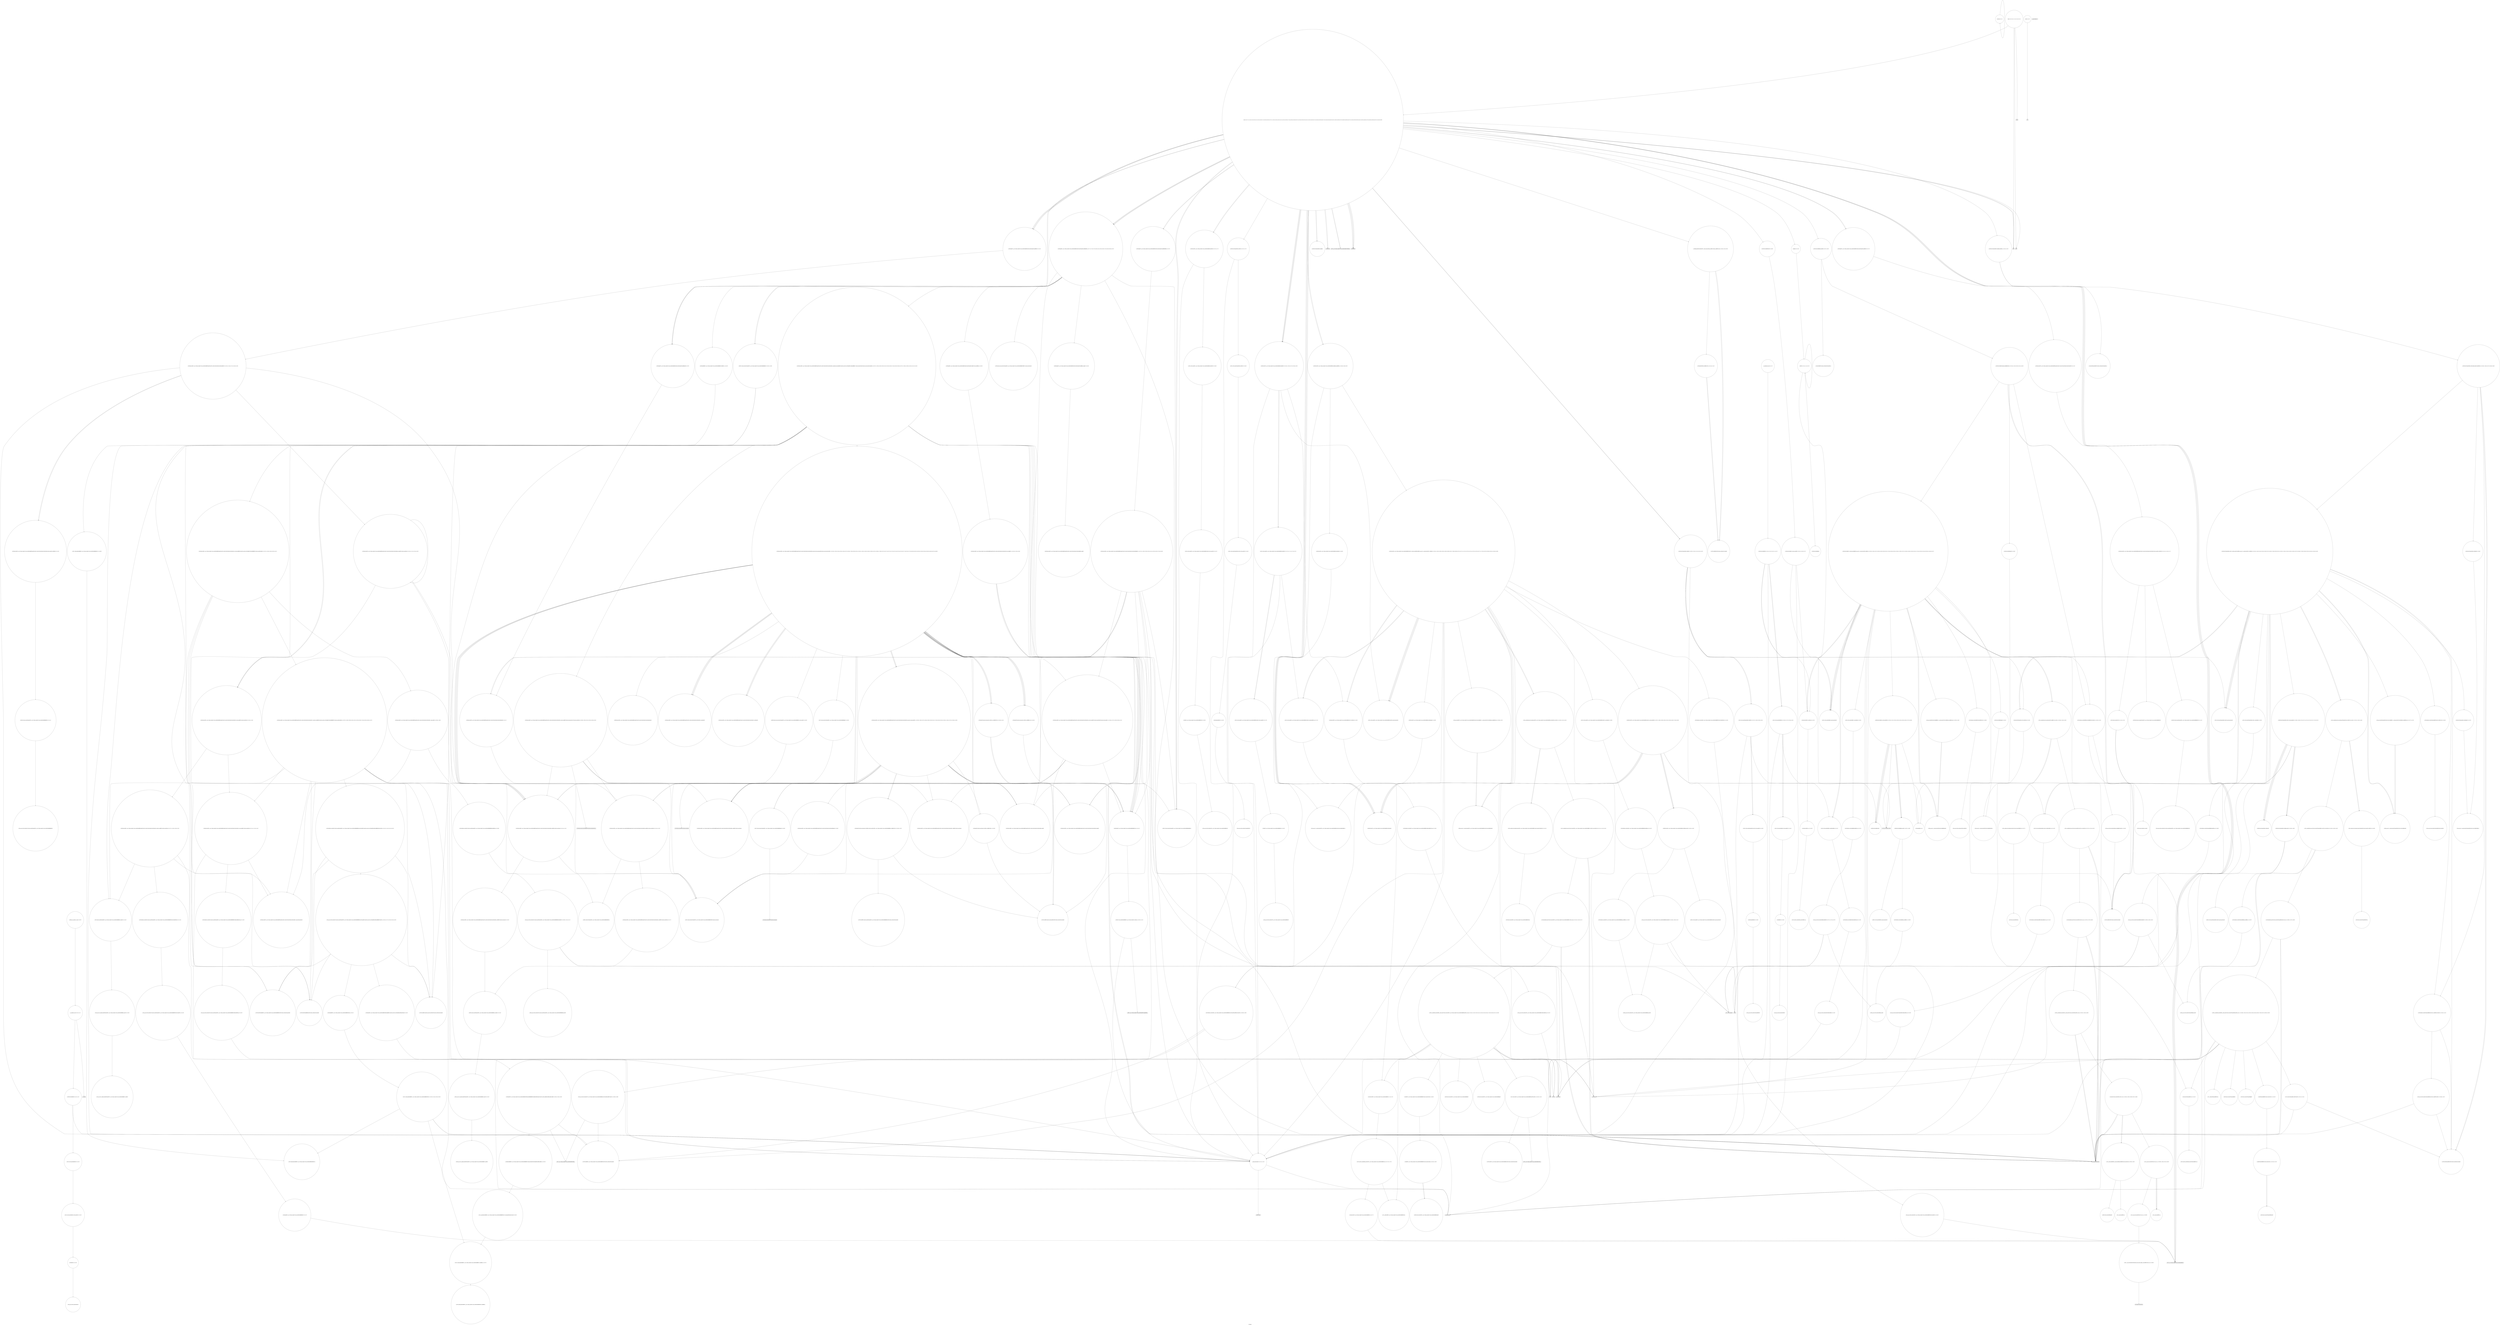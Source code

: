 digraph "Call Graph" {
	label="Call Graph";

	Node0x55ed256f7dd0 [shape=record,shape=circle,label="{_Z3nwdxx|{<s0>1}}"];
	Node0x55ed256f7dd0:s0 -> Node0x55ed256f7dd0[color=black];
	Node0x55ed25cf7cb0 [shape=record,shape=circle,label="{_ZNSt16allocator_traitsISaIiEE9constructIiJiEEEvRS0_PT_DpOT0_|{<s0>523|<s1>524}}"];
	Node0x55ed25cf7cb0:s0 -> Node0x55ed25cf7d30[color=black];
	Node0x55ed25cf7cb0:s1 -> Node0x55ed25cf7eb0[color=black];
	Node0x55ed25cf3310 [shape=record,shape=circle,label="{_ZNSt17_Rb_tree_iteratorISt4pairIKNSt7__cxx1112basic_stringIcSt11char_traitsIcESaIcEEEiEEmmEv|{<s0>352}}"];
	Node0x55ed25cf3310:s0 -> Node0x55ed25cf3690[color=black];
	Node0x55ed25ced150 [shape=record,shape=circle,label="{_ZSt11__addressofINSt7__cxx1112basic_stringIcSt11char_traitsIcESaIcEEEEPT_RS6_}"];
	Node0x55ed25cebfd0 [shape=record,shape=circle,label="{_ZNSt6vectorINSt7__cxx1112basic_stringIcSt11char_traitsIcESaIcEEESaIS5_EEC2Ev|{<s0>70|<s1>71}}"];
	Node0x55ed25cebfd0:s0 -> Node0x55ed25cef470[color=black];
	Node0x55ed25cebfd0:s1 -> Node0x55ed25cecfd0[color=black];
	Node0x55ed25cf83b0 [shape=record,shape=circle,label="{_ZNKSt12_Vector_baseIiSaIiEE19_M_get_Tp_allocatorEv}"];
	Node0x55ed25cef9f0 [shape=record,shape=circle,label="{_ZN9__gnu_cxx13new_allocatorINSt7__cxx1112basic_stringIcSt11char_traitsIcESaIcEEEE9constructIS6_JRKS6_EEEvPT_DpOT0_|{<s0>385|<s1>386}}"];
	Node0x55ed25cef9f0:s0 -> Node0x55ed25cf2b90[color=black];
	Node0x55ed25cef9f0:s1 -> Node0x55ed25cf2e90[color=black];
	Node0x55ed25ced850 [shape=record,shape=circle,label="{_ZSt8_DestroyIPSt4pairIiiEEvT_S3_|{<s0>191}}"];
	Node0x55ed25ced850:s0 -> Node0x55ed25ced8d0[color=black];
	Node0x55ed25cec6d0 [shape=record,shape=circle,label="{_ZSt9make_pairIRiS0_ESt4pairINSt17__decay_and_stripIT_E6__typeENS2_IT0_E6__typeEEOS3_OS6_|{<s0>93|<s1>94|<s2>95}}"];
	Node0x55ed25cec6d0:s0 -> Node0x55ed25cee170[color=black];
	Node0x55ed25cec6d0:s1 -> Node0x55ed25cee170[color=black];
	Node0x55ed25cec6d0:s2 -> Node0x55ed25cee1f0[color=black];
	Node0x55ed25cf8ab0 [shape=record,shape=circle,label="{_ZNSt11__copy_moveILb1ELb1ESt26random_access_iterator_tagE8__copy_mIiEEPT_PKS3_S6_S4_|{<s0>596}}"];
	Node0x55ed25cf8ab0:s0 -> Node0x55ed25cf8b30[color=black];
	Node0x55ed25cf00f0 [shape=record,shape=circle,label="{_ZN9__gnu_cxx17__normal_iteratorIPNSt7__cxx1112basic_stringIcSt11char_traitsIcESaIcEEESt6vectorIS6_SaIS6_EEEC2ERKS7_}"];
	Node0x55ed25cedf50 [shape=record,shape=Mrecord,label="{llvm.memcpy.p0i8.p0i8.i64}"];
	Node0x55ed25cecdd0 [shape=record,shape=circle,label="{_ZNSt20_Rb_tree_key_compareISt4lessINSt7__cxx1112basic_stringIcSt11char_traitsIcESaIcEEEEEC2Ev}"];
	Node0x55ed25cf07f0 [shape=record,shape=Mrecord,label="{_ZNSt7__cxx1112basic_stringIcSt11char_traitsIcESaIcEEC1EOS4_}"];
	Node0x55ed25cf1e90 [shape=record,shape=circle,label="{_ZNSt8_Rb_treeINSt7__cxx1112basic_stringIcSt11char_traitsIcESaIcEEESt4pairIKS5_iESt10_Select1stIS8_ESt4lessIS5_ESaIS8_EE22_M_emplace_hint_uniqueIJRKSt21piecewise_construct_tSt5tupleIJRS7_EESJ_IJEEEEESt17_Rb_tree_iteratorIS8_ESt23_Rb_tree_const_iteratorIS8_EDpOT_|{<s0>227|<s1>228|<s2>229|<s3>230|<s4>231|<s5>232|<s6>233|<s7>234|<s8>235|<s9>236|<s10>237|<s11>238|<s12>239|<s13>240|<s14>241|<s15>242}}"];
	Node0x55ed25cf1e90:s0 -> Node0x55ed25cf2190[color=black];
	Node0x55ed25cf1e90:s1 -> Node0x55ed25cf2210[color=black];
	Node0x55ed25cf1e90:s2 -> Node0x55ed25cf2290[color=black];
	Node0x55ed25cf1e90:s3 -> Node0x55ed25cf2110[color=black];
	Node0x55ed25cf1e90:s4 -> Node0x55ed25cedf50[color=black];
	Node0x55ed25cf1e90:s5 -> Node0x55ed25cedfd0[color=black];
	Node0x55ed25cf1e90:s6 -> Node0x55ed25cf2310[color=black];
	Node0x55ed25cf1e90:s7 -> Node0x55ed25cf2390[color=black];
	Node0x55ed25cf1e90:s8 -> Node0x55ed25ced050[color=black];
	Node0x55ed25cf1e90:s9 -> Node0x55ed25cee570[color=black];
	Node0x55ed25cf1e90:s10 -> Node0x55ed25cf2410[color=black];
	Node0x55ed25cf1e90:s11 -> Node0x55ed25cee570[color=black];
	Node0x55ed25cf1e90:s12 -> Node0x55ed25cee050[color=black];
	Node0x55ed25cf1e90:s13 -> Node0x55ed25cf2490[color=black];
	Node0x55ed25cf1e90:s14 -> Node0x55ed25cf2510[color=black];
	Node0x55ed25cf1e90:s15 -> Node0x55ed25cecfd0[color=black];
	Node0x55ed25cee4f0 [shape=record,shape=circle,label="{_ZNSt8_Rb_treeINSt7__cxx1112basic_stringIcSt11char_traitsIcESaIcEEESt4pairIKS5_iESt10_Select1stIS8_ESt4lessIS5_ESaIS8_EE7_S_leftEPSt18_Rb_tree_node_base}"];
	Node0x55ed25cf0ef0 [shape=record,shape=circle,label="{_ZSt34__uninitialized_move_if_noexcept_aIPSt4pairIiiES2_SaIS1_EET0_T_S5_S4_RT1_|{<s0>481|<s1>482|<s2>483}}"];
	Node0x55ed25cf0ef0:s0 -> Node0x55ed25cf14f0[color=black];
	Node0x55ed25cf0ef0:s1 -> Node0x55ed25cf14f0[color=black];
	Node0x55ed25cf0ef0:s2 -> Node0x55ed25cf1470[color=black];
	Node0x55ed25cf2590 [shape=record,shape=circle,label="{_ZNSt8_Rb_treeINSt7__cxx1112basic_stringIcSt11char_traitsIcESaIcEEESt4pairIKS5_iESt10_Select1stIS8_ESt4lessIS5_ESaIS8_EE11_M_get_nodeEv|{<s0>295|<s1>296}}"];
	Node0x55ed25cf2590:s0 -> Node0x55ed25cee770[color=black];
	Node0x55ed25cf2590:s1 -> Node0x55ed25cf2690[color=black];
	Node0x55ed25ceebf0 [shape=record,shape=circle,label="{_ZNSaISt13_Rb_tree_nodeISt4pairIKNSt7__cxx1112basic_stringIcSt11char_traitsIcESaIcEEEiEEED2Ev|{<s0>151}}"];
	Node0x55ed25ceebf0:s0 -> Node0x55ed25ceec70[color=black];
	Node0x55ed25cf15f0 [shape=record,shape=circle,label="{_ZNSt20__uninitialized_copyILb0EE13__uninit_copyISt13move_iteratorIPSt4pairIiiEES5_EET0_T_S8_S7_|{<s0>499|<s1>500|<s2>501|<s3>502|<s4>503|<s5>504|<s6>505|<s7>506|<s8>507|<s9>508|<s10>509}}"];
	Node0x55ed25cf15f0:s0 -> Node0x55ed25cf1670[color=black];
	Node0x55ed25cf15f0:s1 -> Node0x55ed25cf1770[color=black];
	Node0x55ed25cf15f0:s2 -> Node0x55ed25cf17f0[color=black];
	Node0x55ed25cf15f0:s3 -> Node0x55ed25cf16f0[color=black];
	Node0x55ed25cf15f0:s4 -> Node0x55ed25cf1870[color=black];
	Node0x55ed25cf15f0:s5 -> Node0x55ed25ced050[color=black];
	Node0x55ed25cf15f0:s6 -> Node0x55ed25ced850[color=black];
	Node0x55ed25cf15f0:s7 -> Node0x55ed25cf2410[color=black];
	Node0x55ed25cf15f0:s8 -> Node0x55ed25cf2490[color=black];
	Node0x55ed25cf15f0:s9 -> Node0x55ed25cf2510[color=black];
	Node0x55ed25cf15f0:s10 -> Node0x55ed25cecfd0[color=black];
	Node0x55ed25cf2c90 [shape=record,shape=circle,label="{_ZNSt10_Head_baseILm0ERKNSt7__cxx1112basic_stringIcSt11char_traitsIcESaIcEEELb0EEC2ES7_}"];
	Node0x55ed25cef2f0 [shape=record,shape=circle,label="{_ZN9__gnu_cxx13new_allocatorIiE10deallocateEPim|{<s0>164}}"];
	Node0x55ed25cef2f0:s0 -> Node0x55ed25ceeb70[color=black];
	Node0x55ed256f7e50 [shape=record,shape=circle,label="{_Z3losi|{<s0>2}}"];
	Node0x55ed256f7e50:s0 -> Node0x55ed25ceb9d0[color=black];
	Node0x55ed25cf7d30 [shape=record,shape=circle,label="{_ZSt7forwardIiEOT_RNSt16remove_referenceIS0_E4typeE}"];
	Node0x55ed25cf3390 [shape=record,shape=circle,label="{_ZNSt17_Rb_tree_iteratorISt4pairIKNSt7__cxx1112basic_stringIcSt11char_traitsIcESaIcEEEiEEppEv|{<s0>353}}"];
	Node0x55ed25cf3390:s0 -> Node0x55ed25cf3710[color=black];
	Node0x55ed25ced1d0 [shape=record,shape=circle,label="{_ZNSt12_Vector_baseINSt7__cxx1112basic_stringIcSt11char_traitsIcESaIcEEESaIS5_EE13_M_deallocateEPS5_m|{<s0>178}}"];
	Node0x55ed25ced1d0:s0 -> Node0x55ed25ced2d0[color=black];
	Node0x55ed25cec050 [shape=record,shape=circle,label="{_ZNSt3mapINSt7__cxx1112basic_stringIcSt11char_traitsIcESaIcEEEiSt4lessIS5_ESaISt4pairIKS5_iEEEC2Ev|{<s0>72}}"];
	Node0x55ed25cec050:s0 -> Node0x55ed25cecc50[color=black];
	Node0x55ed25cf8430 [shape=record,shape=circle,label="{_ZNK9__gnu_cxx13new_allocatorIiE8max_sizeEv}"];
	Node0x55ed25cefa70 [shape=record,shape=circle,label="{_ZNKSt6vectorINSt7__cxx1112basic_stringIcSt11char_traitsIcESaIcEEESaIS5_EE12_M_check_lenEmPKc|{<s0>387|<s1>388|<s2>389|<s3>390|<s4>391|<s5>392|<s6>393|<s7>394|<s8>395}}"];
	Node0x55ed25cefa70:s0 -> Node0x55ed25cefdf0[color=black];
	Node0x55ed25cefa70:s1 -> Node0x55ed25cec4d0[color=black];
	Node0x55ed25cefa70:s2 -> Node0x55ed25cefe70[color=black];
	Node0x55ed25cefa70:s3 -> Node0x55ed25cec4d0[color=black];
	Node0x55ed25cefa70:s4 -> Node0x55ed25cec4d0[color=black];
	Node0x55ed25cefa70:s5 -> Node0x55ed25cefef0[color=black];
	Node0x55ed25cefa70:s6 -> Node0x55ed25cec4d0[color=black];
	Node0x55ed25cefa70:s7 -> Node0x55ed25cefdf0[color=black];
	Node0x55ed25cefa70:s8 -> Node0x55ed25cefdf0[color=black];
	Node0x55ed25ced8d0 [shape=record,shape=circle,label="{_ZNSt12_Destroy_auxILb1EE9__destroyIPSt4pairIiiEEEvT_S5_}"];
	Node0x55ed25cec750 [shape=record,shape=Mrecord,label="{_ZNSt7__cxx1112basic_stringIcSt11char_traitsIcESaIcEED1Ev}"];
	Node0x55ed25cf8b30 [shape=record,shape=Mrecord,label="{llvm.memmove.p0i8.p0i8.i64}"];
	Node0x55ed25cf0170 [shape=record,shape=circle,label="{_ZNSt16allocator_traitsISaINSt7__cxx1112basic_stringIcSt11char_traitsIcESaIcEEEEE8allocateERS6_m|{<s0>407}}"];
	Node0x55ed25cf0170:s0 -> Node0x55ed25cf01f0[color=black];
	Node0x55ed25cedfd0 [shape=record,shape=circle,label="{_ZNSt8_Rb_treeINSt7__cxx1112basic_stringIcSt11char_traitsIcESaIcEEESt4pairIKS5_iESt10_Select1stIS8_ESt4lessIS5_ESaIS8_EE6_S_keyEPKSt13_Rb_tree_nodeIS8_E|{<s0>215|<s1>216}}"];
	Node0x55ed25cedfd0:s0 -> Node0x55ed25cf1990[color=black];
	Node0x55ed25cedfd0:s1 -> Node0x55ed25cf1910[color=black];
	Node0x55ed25cece50 [shape=record,shape=circle,label="{_ZNSt15_Rb_tree_headerC2Ev|{<s0>119|<s1>120}}"];
	Node0x55ed25cece50:s0 -> Node0x55ed25cecf50[color=black];
	Node0x55ed25cece50:s1 -> Node0x55ed25cecfd0[color=black];
	Node0x55ed25cf0870 [shape=record,shape=circle,label="{_ZNSt13move_iteratorIPNSt7__cxx1112basic_stringIcSt11char_traitsIcESaIcEEEEC2ES6_}"];
	Node0x55ed25cf1f10 [shape=record,shape=circle,label="{_ZNSt23_Rb_tree_const_iteratorISt4pairIKNSt7__cxx1112basic_stringIcSt11char_traitsIcESaIcEEEiEEC2ERKSt17_Rb_tree_iteratorIS8_E}"];
	Node0x55ed25cee570 [shape=record,shape=circle,label="{_ZNSt8_Rb_treeINSt7__cxx1112basic_stringIcSt11char_traitsIcESaIcEEESt4pairIKS5_iESt10_Select1stIS8_ESt4lessIS5_ESaIS8_EE12_M_drop_nodeEPSt13_Rb_tree_nodeIS8_E|{<s0>135|<s1>136}}"];
	Node0x55ed25cee570:s0 -> Node0x55ed25cee5f0[color=black];
	Node0x55ed25cee570:s1 -> Node0x55ed25cee670[color=black];
	Node0x55ed25cf0f70 [shape=record,shape=circle,label="{_ZNK9__gnu_cxx17__normal_iteratorIPSt4pairIiiESt6vectorIS2_SaIS2_EEE4baseEv}"];
	Node0x55ed25cf2610 [shape=record,shape=circle,label="{_ZNSt8_Rb_treeINSt7__cxx1112basic_stringIcSt11char_traitsIcESaIcEEESt4pairIKS5_iESt10_Select1stIS8_ESt4lessIS5_ESaIS8_EE17_M_construct_nodeIJRKSt21piecewise_construct_tSt5tupleIJRS7_EESJ_IJEEEEEvPSt13_Rb_tree_nodeIS8_EDpOT_|{<s0>297|<s1>298|<s2>299|<s3>300|<s4>301|<s5>302|<s6>303|<s7>304|<s8>305|<s9>306|<s10>307}}"];
	Node0x55ed25cf2610:s0 -> Node0x55ed25cee770[color=black];
	Node0x55ed25cf2610:s1 -> Node0x55ed25cee7f0[color=black];
	Node0x55ed25cf2610:s2 -> Node0x55ed25cf2190[color=black];
	Node0x55ed25cf2610:s3 -> Node0x55ed25cf2210[color=black];
	Node0x55ed25cf2610:s4 -> Node0x55ed25cf2290[color=black];
	Node0x55ed25cf2610:s5 -> Node0x55ed25cf2910[color=black];
	Node0x55ed25cf2610:s6 -> Node0x55ed25ced050[color=black];
	Node0x55ed25cf2610:s7 -> Node0x55ed25cee670[color=black];
	Node0x55ed25cf2610:s8 -> Node0x55ed25cf2410[color=black];
	Node0x55ed25cf2610:s9 -> Node0x55ed25cf2490[color=black];
	Node0x55ed25cf2610:s10 -> Node0x55ed25cecfd0[color=black];
	Node0x55ed25ceec70 [shape=record,shape=circle,label="{_ZN9__gnu_cxx13new_allocatorISt13_Rb_tree_nodeISt4pairIKNSt7__cxx1112basic_stringIcSt11char_traitsIcESaIcEEEiEEED2Ev}"];
	Node0x55ed25cf1670 [shape=record,shape=circle,label="{_ZStneIPSt4pairIiiEEbRKSt13move_iteratorIT_ES7_|{<s0>510}}"];
	Node0x55ed25cf1670:s0 -> Node0x55ed25cf7930[color=black];
	Node0x55ed25cf2d10 [shape=record,shape=circle,label="{_ZNSt10_Head_baseILm0ERKNSt7__cxx1112basic_stringIcSt11char_traitsIcESaIcEEELb0EE7_M_headERS8_}"];
	Node0x55ed25cef370 [shape=record,shape=circle,label="{_ZNSaIiED2Ev|{<s0>165}}"];
	Node0x55ed25cef370:s0 -> Node0x55ed25cef3f0[color=black];
	Node0x55ed25ceb9d0 [shape=record,shape=Mrecord,label="{rand}"];
	Node0x55ed25cf7db0 [shape=record,shape=circle,label="{_ZNSt6vectorIiSaIiEE17_M_realloc_insertIJiEEEvN9__gnu_cxx17__normal_iteratorIPiS1_EEDpOT_|{<s0>525|<s1>526|<s2>527|<s3>528|<s4>529|<s5>530|<s6>531|<s7>532|<s8>533|<s9>534|<s10>535|<s11>536|<s12>537|<s13>538|<s14>539|<s15>540|<s16>541|<s17>542|<s18>543|<s19>544|<s20>545|<s21>546|<s22>547}}"];
	Node0x55ed25cf7db0:s0 -> Node0x55ed25cf7f30[color=black];
	Node0x55ed25cf7db0:s1 -> Node0x55ed25cf8030[color=black];
	Node0x55ed25cf7db0:s2 -> Node0x55ed25cf7fb0[color=black];
	Node0x55ed25cf7db0:s3 -> Node0x55ed25cf80b0[color=black];
	Node0x55ed25cf7db0:s4 -> Node0x55ed25cf7d30[color=black];
	Node0x55ed25cf7db0:s5 -> Node0x55ed25cf7cb0[color=black];
	Node0x55ed25cf7db0:s6 -> Node0x55ed25cf81b0[color=black];
	Node0x55ed25cf7db0:s7 -> Node0x55ed25ceef70[color=black];
	Node0x55ed25cf7db0:s8 -> Node0x55ed25cf8130[color=black];
	Node0x55ed25cf7db0:s9 -> Node0x55ed25cf81b0[color=black];
	Node0x55ed25cf7db0:s10 -> Node0x55ed25ceef70[color=black];
	Node0x55ed25cf7db0:s11 -> Node0x55ed25cf8130[color=black];
	Node0x55ed25cf7db0:s12 -> Node0x55ed25ced050[color=black];
	Node0x55ed25cf7db0:s13 -> Node0x55ed25cf8230[color=black];
	Node0x55ed25cf7db0:s14 -> Node0x55ed25cf2490[color=black];
	Node0x55ed25cf7db0:s15 -> Node0x55ed25ceef70[color=black];
	Node0x55ed25cf7db0:s16 -> Node0x55ed25ceeef0[color=black];
	Node0x55ed25cf7db0:s17 -> Node0x55ed25cef170[color=black];
	Node0x55ed25cf7db0:s18 -> Node0x55ed25cf2410[color=black];
	Node0x55ed25cf7db0:s19 -> Node0x55ed25ceef70[color=black];
	Node0x55ed25cf7db0:s20 -> Node0x55ed25ceeef0[color=black];
	Node0x55ed25cf7db0:s21 -> Node0x55ed25cef170[color=black];
	Node0x55ed25cf7db0:s22 -> Node0x55ed25cecfd0[color=black];
	Node0x55ed25cf3410 [shape=record,shape=circle,label="{_ZNSt4pairIPSt18_Rb_tree_node_baseS1_EC2IRS1_Lb1EEEOT_RKS1_|{<s0>354}}"];
	Node0x55ed25cf3410:s0 -> Node0x55ed25cf3490[color=black];
	Node0x55ed25ced250 [shape=record,shape=circle,label="{_ZNSt12_Vector_baseINSt7__cxx1112basic_stringIcSt11char_traitsIcESaIcEEESaIS5_EE12_Vector_implD2Ev|{<s0>179}}"];
	Node0x55ed25ced250:s0 -> Node0x55ed25ced3d0[color=black];
	Node0x55ed25cec0d0 [shape=record,shape=circle,label="{_ZNSt6vectorISt4pairIiiESaIS1_EEC2Ev|{<s0>73|<s1>74}}"];
	Node0x55ed25cec0d0:s0 -> Node0x55ed25ced4d0[color=black];
	Node0x55ed25cec0d0:s1 -> Node0x55ed25cecfd0[color=black];
	Node0x55ed25cf84b0 [shape=record,shape=circle,label="{_ZN9__gnu_cxx17__normal_iteratorIPiSt6vectorIiSaIiEEEC2ERKS1_}"];
	Node0x55ed25cefaf0 [shape=record,shape=circle,label="{_ZN9__gnu_cxxmiIPNSt7__cxx1112basic_stringIcSt11char_traitsIcESaIcEEESt6vectorIS6_SaIS6_EEEENS_17__normal_iteratorIT_T0_E15difference_typeERKSE_SH_|{<s0>396|<s1>397}}"];
	Node0x55ed25cefaf0:s0 -> Node0x55ed25cefcf0[color=black];
	Node0x55ed25cefaf0:s1 -> Node0x55ed25cefcf0[color=black];
	Node0x55ed25ced950 [shape=record,shape=circle,label="{_ZNSt12_Vector_baseISt4pairIiiESaIS1_EE13_M_deallocateEPS1_m|{<s0>192}}"];
	Node0x55ed25ced950:s0 -> Node0x55ed25ceda50[color=black];
	Node0x55ed25cec7d0 [shape=record,shape=circle,label="{_ZNSt6vectorIiSaIiEE5clearEv|{<s0>96}}"];
	Node0x55ed25cec7d0:s0 -> Node0x55ed25cf7b30[color=black];
	Node0x55ed25cf8bb0 [shape=record,shape=circle,label="{_ZSt12__miter_baseIPiET_S1_}"];
	Node0x55ed25cf01f0 [shape=record,shape=circle,label="{_ZN9__gnu_cxx13new_allocatorINSt7__cxx1112basic_stringIcSt11char_traitsIcESaIcEEEE8allocateEmPKv|{<s0>408|<s1>409|<s2>410}}"];
	Node0x55ed25cf01f0:s0 -> Node0x55ed25cf0070[color=black];
	Node0x55ed25cf01f0:s1 -> Node0x55ed25cf2810[color=black];
	Node0x55ed25cf01f0:s2 -> Node0x55ed25cf2890[color=black];
	Node0x55ed25cee050 [shape=record,shape=circle,label="{_ZNSt17_Rb_tree_iteratorISt4pairIKNSt7__cxx1112basic_stringIcSt11char_traitsIcESaIcEEEiEEC2EPSt18_Rb_tree_node_base}"];
	Node0x55ed25ceced0 [shape=record,shape=circle,label="{_ZN9__gnu_cxx13new_allocatorISt13_Rb_tree_nodeISt4pairIKNSt7__cxx1112basic_stringIcSt11char_traitsIcESaIcEEEiEEEC2Ev}"];
	Node0x55ed25cf08f0 [shape=record,shape=circle,label="{_ZN9__gnu_cxx13new_allocatorINSt7__cxx1112basic_stringIcSt11char_traitsIcESaIcEEEE7destroyIS6_EEvPT_|{<s0>434}}"];
	Node0x55ed25cf08f0:s0 -> Node0x55ed25cec750[color=black];
	Node0x55ed25cf1f90 [shape=record,shape=circle,label="{_ZNSt5tupleIJRKNSt7__cxx1112basic_stringIcSt11char_traitsIcESaIcEEEEEC2IvLb1EEES7_|{<s0>243}}"];
	Node0x55ed25cf1f90:s0 -> Node0x55ed25cf3810[color=black];
	Node0x55ed25cee5f0 [shape=record,shape=circle,label="{_ZNSt8_Rb_treeINSt7__cxx1112basic_stringIcSt11char_traitsIcESaIcEEESt4pairIKS5_iESt10_Select1stIS8_ESt4lessIS5_ESaIS8_EE15_M_destroy_nodeEPSt13_Rb_tree_nodeIS8_E|{<s0>137|<s1>138|<s2>139|<s3>140}}"];
	Node0x55ed25cee5f0:s0 -> Node0x55ed25cee770[color=black];
	Node0x55ed25cee5f0:s1 -> Node0x55ed25cee7f0[color=black];
	Node0x55ed25cee5f0:s2 -> Node0x55ed25cee6f0[color=black];
	Node0x55ed25cee5f0:s3 -> Node0x55ed25cecfd0[color=black];
	Node0x55ed25cf0ff0 [shape=record,shape=circle,label="{_ZNSt16allocator_traitsISaISt4pairIiiEEE7destroyIS1_EEvRS2_PT_|{<s0>484}}"];
	Node0x55ed25cf0ff0:s0 -> Node0x55ed25cf7ab0[color=black];
	Node0x55ed25cf2690 [shape=record,shape=circle,label="{_ZNSt16allocator_traitsISaISt13_Rb_tree_nodeISt4pairIKNSt7__cxx1112basic_stringIcSt11char_traitsIcESaIcEEEiEEEE8allocateERSB_m|{<s0>308}}"];
	Node0x55ed25cf2690:s0 -> Node0x55ed25cf2710[color=black];
	Node0x55ed25ceecf0 [shape=record,shape=circle,label="{_ZNSt12_Vector_baseIiSaIiEEC2Ev|{<s0>152}}"];
	Node0x55ed25ceecf0:s0 -> Node0x55ed25ceed70[color=black];
	Node0x55ed25cf16f0 [shape=record,shape=circle,label="{_ZSt10_ConstructISt4pairIiiEJS1_EEvPT_DpOT0_|{<s0>511|<s1>512}}"];
	Node0x55ed25cf16f0:s0 -> Node0x55ed25cf0af0[color=black];
	Node0x55ed25cf16f0:s1 -> Node0x55ed25cedf50[color=black];
	Node0x55ed25cf2d90 [shape=record,shape=circle,label="{_ZNSt4pairIKNSt7__cxx1112basic_stringIcSt11char_traitsIcESaIcEEEiEC2IJRS6_EJLm0EEJEJEEERSt5tupleIJDpT_EERSA_IJDpT1_EESt12_Index_tupleIJXspT0_EEESJ_IJXspT2_EEE|{<s0>328|<s1>329|<s2>330}}"];
	Node0x55ed25cf2d90:s0 -> Node0x55ed25cf2e10[color=black];
	Node0x55ed25cf2d90:s1 -> Node0x55ed25cf2b90[color=black];
	Node0x55ed25cf2d90:s2 -> Node0x55ed25cf2e90[color=black];
	Node0x55ed25cef3f0 [shape=record,shape=circle,label="{_ZN9__gnu_cxx13new_allocatorIiED2Ev}"];
	Node0x55ed25ceba50 [shape=record,shape=circle,label="{__cxx_global_var_init|{<s0>3|<s1>4}}"];
	Node0x55ed25ceba50:s0 -> Node0x55ed25cebad0[color=black];
	Node0x55ed25ceba50:s1 -> Node0x55ed25cebc50[color=black];
	Node0x55ed25cf7e30 [shape=record,shape=circle,label="{_ZNSt6vectorIiSaIiEE3endEv|{<s0>548}}"];
	Node0x55ed25cf7e30:s0 -> Node0x55ed25cf84b0[color=black];
	Node0x55ed25cf3490 [shape=record,shape=circle,label="{_ZSt7forwardIRPSt18_Rb_tree_node_baseEOT_RNSt16remove_referenceIS3_E4typeE}"];
	Node0x55ed25ced2d0 [shape=record,shape=circle,label="{_ZNSt16allocator_traitsISaINSt7__cxx1112basic_stringIcSt11char_traitsIcESaIcEEEEE10deallocateERS6_PS5_m|{<s0>180}}"];
	Node0x55ed25ced2d0:s0 -> Node0x55ed25ced350[color=black];
	Node0x55ed25cec150 [shape=record,shape=Mrecord,label="{__gxx_personality_v0}"];
	Node0x55ed25cf8530 [shape=record,shape=circle,label="{_ZNSt16allocator_traitsISaIiEE8allocateERS0_m|{<s0>570}}"];
	Node0x55ed25cf8530:s0 -> Node0x55ed25cf85b0[color=black];
	Node0x55ed25cefb70 [shape=record,shape=circle,label="{_ZNSt6vectorINSt7__cxx1112basic_stringIcSt11char_traitsIcESaIcEEESaIS5_EE5beginEv|{<s0>398}}"];
	Node0x55ed25cefb70:s0 -> Node0x55ed25cf00f0[color=black];
	Node0x55ed25ced9d0 [shape=record,shape=circle,label="{_ZNSt12_Vector_baseISt4pairIiiESaIS1_EE12_Vector_implD2Ev|{<s0>193}}"];
	Node0x55ed25ced9d0:s0 -> Node0x55ed25cedb50[color=black];
	Node0x55ed25cec850 [shape=record,shape=circle,label="{_ZNSt6vectorISt4pairIiiESaIS1_EEixEm}"];
	Node0x55ed25cf8c30 [shape=record,shape=circle,label="{_ZNKSt13move_iteratorIPiE4baseEv}"];
	Node0x55ed25cf0270 [shape=record,shape=circle,label="{_ZSt22__uninitialized_copy_aISt13move_iteratorIPNSt7__cxx1112basic_stringIcSt11char_traitsIcESaIcEEEES7_S6_ET0_T_SA_S9_RSaIT1_E|{<s0>411|<s1>412|<s2>413}}"];
	Node0x55ed25cf0270:s0 -> Node0x55ed25cedf50[color=black];
	Node0x55ed25cf0270:s1 -> Node0x55ed25cedf50[color=black];
	Node0x55ed25cf0270:s2 -> Node0x55ed25cf0370[color=black];
	Node0x55ed25cf1910 [shape=record,shape=circle,label="{_ZNKSt10_Select1stISt4pairIKNSt7__cxx1112basic_stringIcSt11char_traitsIcESaIcEEEiEEclERKS8_}"];
	Node0x55ed25cecf50 [shape=record,shape=circle,label="{_ZNSt15_Rb_tree_header8_M_resetEv}"];
	Node0x55ed25cf0970 [shape=record,shape=circle,label="{_ZNSt6vectorISt4pairIiiESaIS1_EE12emplace_backIJS1_EEEvDpOT_|{<s0>435|<s1>436|<s2>437|<s3>438|<s4>439}}"];
	Node0x55ed25cf0970:s0 -> Node0x55ed25cf0af0[color=black];
	Node0x55ed25cf0970:s1 -> Node0x55ed25cf0a70[color=black];
	Node0x55ed25cf0970:s2 -> Node0x55ed25cf0bf0[color=black];
	Node0x55ed25cf0970:s3 -> Node0x55ed25cf0af0[color=black];
	Node0x55ed25cf0970:s4 -> Node0x55ed25cf0b70[color=black];
	Node0x55ed25cf2010 [shape=record,shape=circle,label="{_ZNSt8_Rb_treeINSt7__cxx1112basic_stringIcSt11char_traitsIcESaIcEEESt4pairIKS5_iESt10_Select1stIS8_ESt4lessIS5_ESaIS8_EE11lower_boundERS7_|{<s0>244|<s1>245|<s2>246}}"];
	Node0x55ed25cf2010:s0 -> Node0x55ed25cee370[color=black];
	Node0x55ed25cf2010:s1 -> Node0x55ed25cedd50[color=black];
	Node0x55ed25cf2010:s2 -> Node0x55ed25cedcd0[color=black];
	Node0x55ed25cee670 [shape=record,shape=circle,label="{_ZNSt8_Rb_treeINSt7__cxx1112basic_stringIcSt11char_traitsIcESaIcEEESt4pairIKS5_iESt10_Select1stIS8_ESt4lessIS5_ESaIS8_EE11_M_put_nodeEPSt13_Rb_tree_nodeIS8_E|{<s0>141|<s1>142|<s2>143}}"];
	Node0x55ed25cee670:s0 -> Node0x55ed25cee770[color=black];
	Node0x55ed25cee670:s1 -> Node0x55ed25ceea70[color=black];
	Node0x55ed25cee670:s2 -> Node0x55ed25cecfd0[color=black];
	Node0x55ed25cf1070 [shape=record,shape=circle,label="{_ZNKSt6vectorISt4pairIiiESaIS1_EE8max_sizeEv|{<s0>485|<s1>486}}"];
	Node0x55ed25cf1070:s0 -> Node0x55ed25cf11f0[color=black];
	Node0x55ed25cf1070:s1 -> Node0x55ed25cf1170[color=black];
	Node0x55ed25cf2710 [shape=record,shape=circle,label="{_ZN9__gnu_cxx13new_allocatorISt13_Rb_tree_nodeISt4pairIKNSt7__cxx1112basic_stringIcSt11char_traitsIcESaIcEEEiEEE8allocateEmPKv|{<s0>309|<s1>310|<s2>311}}"];
	Node0x55ed25cf2710:s0 -> Node0x55ed25cf2790[color=black];
	Node0x55ed25cf2710:s1 -> Node0x55ed25cf2810[color=black];
	Node0x55ed25cf2710:s2 -> Node0x55ed25cf2890[color=black];
	Node0x55ed25ceed70 [shape=record,shape=circle,label="{_ZNSt12_Vector_baseIiSaIiEE12_Vector_implC2Ev|{<s0>153}}"];
	Node0x55ed25ceed70:s0 -> Node0x55ed25ceedf0[color=black];
	Node0x55ed25cf1770 [shape=record,shape=circle,label="{_ZSt11__addressofISt4pairIiiEEPT_RS2_}"];
	Node0x55ed25cf2e10 [shape=record,shape=circle,label="{_ZSt3getILm0EJRKNSt7__cxx1112basic_stringIcSt11char_traitsIcESaIcEEEEERNSt13tuple_elementIXT_ESt5tupleIJDpT0_EEE4typeERSC_|{<s0>331}}"];
	Node0x55ed25cf2e10:s0 -> Node0x55ed25cf2f10[color=black];
	Node0x55ed25cef470 [shape=record,shape=circle,label="{_ZNSt12_Vector_baseINSt7__cxx1112basic_stringIcSt11char_traitsIcESaIcEEESaIS5_EEC2Ev|{<s0>166}}"];
	Node0x55ed25cef470:s0 -> Node0x55ed25cef4f0[color=black];
	Node0x55ed25cebad0 [shape=record,shape=circle,label="{_ZNSt6vectorIiSaIiEEC2Ev|{<s0>5|<s1>6}}"];
	Node0x55ed25cebad0:s0 -> Node0x55ed25ceecf0[color=black];
	Node0x55ed25cebad0:s1 -> Node0x55ed25cecfd0[color=black];
	Node0x55ed25cf7eb0 [shape=record,shape=circle,label="{_ZN9__gnu_cxx13new_allocatorIiE9constructIiJiEEEvPT_DpOT0_|{<s0>549}}"];
	Node0x55ed25cf7eb0:s0 -> Node0x55ed25cf7d30[color=black];
	Node0x55ed25cf3510 [shape=record,shape=circle,label="{_ZNSt8_Rb_treeINSt7__cxx1112basic_stringIcSt11char_traitsIcESaIcEEESt4pairIKS5_iESt10_Select1stIS8_ESt4lessIS5_ESaIS8_EE5beginEv|{<s0>355}}"];
	Node0x55ed25cf3510:s0 -> Node0x55ed25cee050[color=black];
	Node0x55ed25ced350 [shape=record,shape=circle,label="{_ZN9__gnu_cxx13new_allocatorINSt7__cxx1112basic_stringIcSt11char_traitsIcESaIcEEEE10deallocateEPS6_m|{<s0>181}}"];
	Node0x55ed25ced350:s0 -> Node0x55ed25ceeb70[color=black];
	Node0x55ed25cec1d0 [shape=record,shape=Mrecord,label="{_ZNSaIcEC1Ev}"];
	Node0x55ed25cf85b0 [shape=record,shape=circle,label="{_ZN9__gnu_cxx13new_allocatorIiE8allocateEmPKv|{<s0>571|<s1>572|<s2>573}}"];
	Node0x55ed25cf85b0:s0 -> Node0x55ed25cf8430[color=black];
	Node0x55ed25cf85b0:s1 -> Node0x55ed25cf2810[color=black];
	Node0x55ed25cf85b0:s2 -> Node0x55ed25cf2890[color=black];
	Node0x55ed25cefbf0 [shape=record,shape=circle,label="{_ZNSt12_Vector_baseINSt7__cxx1112basic_stringIcSt11char_traitsIcESaIcEEESaIS5_EE11_M_allocateEm|{<s0>399}}"];
	Node0x55ed25cefbf0:s0 -> Node0x55ed25cf0170[color=black];
	Node0x55ed25ceda50 [shape=record,shape=circle,label="{_ZNSt16allocator_traitsISaISt4pairIiiEEE10deallocateERS2_PS1_m|{<s0>194}}"];
	Node0x55ed25ceda50:s0 -> Node0x55ed25cedad0[color=black];
	Node0x55ed25cec8d0 [shape=record,shape=circle,label="{_ZNSt6vectorIiSaIiEE9push_backEOi|{<s0>97|<s1>98}}"];
	Node0x55ed25cec8d0:s0 -> Node0x55ed25cf7c30[color=black];
	Node0x55ed25cec8d0:s1 -> Node0x55ed25cf7bb0[color=black];
	Node0x55ed25cf8cb0 [shape=record,shape=circle,label="{_ZNSt13move_iteratorIPiEC2ES0_}"];
	Node0x55ed25cf02f0 [shape=record,shape=circle,label="{_ZSt32__make_move_if_noexcept_iteratorINSt7__cxx1112basic_stringIcSt11char_traitsIcESaIcEEESt13move_iteratorIPS5_EET0_PT_|{<s0>414}}"];
	Node0x55ed25cf02f0:s0 -> Node0x55ed25cf0870[color=black];
	Node0x55ed25cf1990 [shape=record,shape=circle,label="{_ZNSt8_Rb_treeINSt7__cxx1112basic_stringIcSt11char_traitsIcESaIcEEESt4pairIKS5_iESt10_Select1stIS8_ESt4lessIS5_ESaIS8_EE8_S_valueEPKSt13_Rb_tree_nodeIS8_E|{<s0>217}}"];
	Node0x55ed25cf1990:s0 -> Node0x55ed25cf1a10[color=black];
	Node0x55ed25cecfd0 [shape=record,shape=circle,label="{__clang_call_terminate|{<s0>121|<s1>122}}"];
	Node0x55ed25cecfd0:s0 -> Node0x55ed25ced050[color=black];
	Node0x55ed25cecfd0:s1 -> Node0x55ed25cee0f0[color=black];
	Node0x55ed25cf09f0 [shape=record,shape=circle,label="{_ZSt4moveIRSt4pairIiiEEONSt16remove_referenceIT_E4typeEOS4_}"];
	Node0x55ed25cf2090 [shape=record,shape=circle,label="{_ZNKSt8_Rb_treeINSt7__cxx1112basic_stringIcSt11char_traitsIcESaIcEEESt4pairIKS5_iESt10_Select1stIS8_ESt4lessIS5_ESaIS8_EE8key_compEv}"];
	Node0x55ed25cee6f0 [shape=record,shape=circle,label="{_ZNSt16allocator_traitsISaISt13_Rb_tree_nodeISt4pairIKNSt7__cxx1112basic_stringIcSt11char_traitsIcESaIcEEEiEEEE7destroyIS9_EEvRSB_PT_|{<s0>144}}"];
	Node0x55ed25cee6f0:s0 -> Node0x55ed25cee870[color=black];
	Node0x55ed25cf10f0 [shape=record,shape=circle,label="{_ZNKSt6vectorISt4pairIiiESaIS1_EE4sizeEv}"];
	Node0x55ed25cf2790 [shape=record,shape=circle,label="{_ZNK9__gnu_cxx13new_allocatorISt13_Rb_tree_nodeISt4pairIKNSt7__cxx1112basic_stringIcSt11char_traitsIcESaIcEEEiEEE8max_sizeEv}"];
	Node0x55ed25ceedf0 [shape=record,shape=circle,label="{_ZNSaIiEC2Ev|{<s0>154}}"];
	Node0x55ed25ceedf0:s0 -> Node0x55ed25ceee70[color=black];
	Node0x55ed25cf17f0 [shape=record,shape=circle,label="{_ZNKSt13move_iteratorIPSt4pairIiiEEdeEv}"];
	Node0x55ed25cf2e90 [shape=record,shape=Mrecord,label="{_ZNSt7__cxx1112basic_stringIcSt11char_traitsIcESaIcEEC1ERKS4_}"];
	Node0x55ed25cef4f0 [shape=record,shape=circle,label="{_ZNSt12_Vector_baseINSt7__cxx1112basic_stringIcSt11char_traitsIcESaIcEEESaIS5_EE12_Vector_implC2Ev|{<s0>167}}"];
	Node0x55ed25cef4f0:s0 -> Node0x55ed25cef570[color=black];
	Node0x55ed25cebb50 [shape=record,shape=circle,label="{__cxx_global_array_dtor|{<s0>7}}"];
	Node0x55ed25cebb50:s0 -> Node0x55ed25cebbd0[color=black];
	Node0x55ed25cf7f30 [shape=record,shape=circle,label="{_ZNKSt6vectorIiSaIiEE12_M_check_lenEmPKc|{<s0>550|<s1>551|<s2>552|<s3>553|<s4>554|<s5>555|<s6>556|<s7>557|<s8>558}}"];
	Node0x55ed25cf7f30:s0 -> Node0x55ed25cf82b0[color=black];
	Node0x55ed25cf7f30:s1 -> Node0x55ed25cebd50[color=black];
	Node0x55ed25cf7f30:s2 -> Node0x55ed25cefe70[color=black];
	Node0x55ed25cf7f30:s3 -> Node0x55ed25cebd50[color=black];
	Node0x55ed25cf7f30:s4 -> Node0x55ed25cebd50[color=black];
	Node0x55ed25cf7f30:s5 -> Node0x55ed25cefef0[color=black];
	Node0x55ed25cf7f30:s6 -> Node0x55ed25cebd50[color=black];
	Node0x55ed25cf7f30:s7 -> Node0x55ed25cf82b0[color=black];
	Node0x55ed25cf7f30:s8 -> Node0x55ed25cf82b0[color=black];
	Node0x55ed25cf3590 [shape=record,shape=circle,label="{_ZNSt4pairIPSt18_Rb_tree_node_baseS1_EC2IRPSt13_Rb_tree_nodeIS_IKNSt7__cxx1112basic_stringIcSt11char_traitsIcESaIcEEEiEERS1_Lb1EEEOT_OT0_|{<s0>356|<s1>357}}"];
	Node0x55ed25cf3590:s0 -> Node0x55ed25cf3610[color=black];
	Node0x55ed25cf3590:s1 -> Node0x55ed25cf3490[color=black];
	Node0x55ed25ced3d0 [shape=record,shape=circle,label="{_ZNSaINSt7__cxx1112basic_stringIcSt11char_traitsIcESaIcEEEED2Ev|{<s0>182}}"];
	Node0x55ed25ced3d0:s0 -> Node0x55ed25ced450[color=black];
	Node0x55ed25cec250 [shape=record,shape=Mrecord,label="{_ZNSt7__cxx1112basic_stringIcSt11char_traitsIcESaIcEEC1EPKcRKS3_}"];
	Node0x55ed25cf8630 [shape=record,shape=circle,label="{_ZSt22__uninitialized_copy_aISt13move_iteratorIPiES1_iET0_T_S4_S3_RSaIT1_E|{<s0>574|<s1>575|<s2>576}}"];
	Node0x55ed25cf8630:s0 -> Node0x55ed25cedf50[color=black];
	Node0x55ed25cf8630:s1 -> Node0x55ed25cedf50[color=black];
	Node0x55ed25cf8630:s2 -> Node0x55ed25cf8730[color=black];
	Node0x55ed25cefc70 [shape=record,shape=circle,label="{_ZSt34__uninitialized_move_if_noexcept_aIPNSt7__cxx1112basic_stringIcSt11char_traitsIcESaIcEEES6_SaIS5_EET0_T_S9_S8_RT1_|{<s0>400|<s1>401|<s2>402}}"];
	Node0x55ed25cefc70:s0 -> Node0x55ed25cf02f0[color=black];
	Node0x55ed25cefc70:s1 -> Node0x55ed25cf02f0[color=black];
	Node0x55ed25cefc70:s2 -> Node0x55ed25cf0270[color=black];
	Node0x55ed25cedad0 [shape=record,shape=circle,label="{_ZN9__gnu_cxx13new_allocatorISt4pairIiiEE10deallocateEPS2_m|{<s0>195}}"];
	Node0x55ed25cedad0:s0 -> Node0x55ed25ceeb70[color=black];
	Node0x55ed25cec950 [shape=record,shape=Mrecord,label="{printf}"];
	Node0x55ed25cf8d30 [shape=record,shape=circle,label="{_ZN9__gnu_cxx13new_allocatorIiE7destroyIiEEvPT_}"];
	Node0x55ed25cf0370 [shape=record,shape=circle,label="{_ZSt18uninitialized_copyISt13move_iteratorIPNSt7__cxx1112basic_stringIcSt11char_traitsIcESaIcEEEES7_ET0_T_SA_S9_|{<s0>415|<s1>416|<s2>417}}"];
	Node0x55ed25cf0370:s0 -> Node0x55ed25cedf50[color=black];
	Node0x55ed25cf0370:s1 -> Node0x55ed25cedf50[color=black];
	Node0x55ed25cf0370:s2 -> Node0x55ed25cf03f0[color=black];
	Node0x55ed25cf1a10 [shape=record,shape=circle,label="{_ZNKSt13_Rb_tree_nodeISt4pairIKNSt7__cxx1112basic_stringIcSt11char_traitsIcESaIcEEEiEE9_M_valptrEv|{<s0>218}}"];
	Node0x55ed25cf1a10:s0 -> Node0x55ed25cf1a90[color=black];
	Node0x55ed25ced050 [shape=record,shape=Mrecord,label="{__cxa_begin_catch}"];
	Node0x55ed25cf0a70 [shape=record,shape=circle,label="{_ZNSt16allocator_traitsISaISt4pairIiiEEE9constructIS1_JS1_EEEvRS2_PT_DpOT0_|{<s0>440|<s1>441}}"];
	Node0x55ed25cf0a70:s0 -> Node0x55ed25cf0af0[color=black];
	Node0x55ed25cf0a70:s1 -> Node0x55ed25cf0c70[color=black];
	Node0x55ed25cf2110 [shape=record,shape=circle,label="{_ZNSt8_Rb_treeINSt7__cxx1112basic_stringIcSt11char_traitsIcESaIcEEESt4pairIKS5_iESt10_Select1stIS8_ESt4lessIS5_ESaIS8_EE14_M_create_nodeIJRKSt21piecewise_construct_tSt5tupleIJRS7_EESJ_IJEEEEEPSt13_Rb_tree_nodeIS8_EDpOT_|{<s0>247|<s1>248|<s2>249|<s3>250|<s4>251}}"];
	Node0x55ed25cf2110:s0 -> Node0x55ed25cf2590[color=black];
	Node0x55ed25cf2110:s1 -> Node0x55ed25cf2190[color=black];
	Node0x55ed25cf2110:s2 -> Node0x55ed25cf2210[color=black];
	Node0x55ed25cf2110:s3 -> Node0x55ed25cf2290[color=black];
	Node0x55ed25cf2110:s4 -> Node0x55ed25cf2610[color=black];
	Node0x55ed25cee770 [shape=record,shape=circle,label="{_ZNSt8_Rb_treeINSt7__cxx1112basic_stringIcSt11char_traitsIcESaIcEEESt4pairIKS5_iESt10_Select1stIS8_ESt4lessIS5_ESaIS8_EE21_M_get_Node_allocatorEv}"];
	Node0x55ed25cf1170 [shape=record,shape=circle,label="{_ZNSt16allocator_traitsISaISt4pairIiiEEE8max_sizeERKS2_|{<s0>487}}"];
	Node0x55ed25cf1170:s0 -> Node0x55ed25cf1270[color=black];
	Node0x55ed25cf2810 [shape=record,shape=Mrecord,label="{_ZSt17__throw_bad_allocv}"];
	Node0x55ed25ceee70 [shape=record,shape=circle,label="{_ZN9__gnu_cxx13new_allocatorIiEC2Ev}"];
	Node0x55ed25cf1870 [shape=record,shape=circle,label="{_ZNSt13move_iteratorIPSt4pairIiiEEppEv}"];
	Node0x55ed25cf2f10 [shape=record,shape=circle,label="{_ZSt12__get_helperILm0ERKNSt7__cxx1112basic_stringIcSt11char_traitsIcESaIcEEEJEERT0_RSt11_Tuple_implIXT_EJS8_DpT1_EE|{<s0>332}}"];
	Node0x55ed25cf2f10:s0 -> Node0x55ed25cf2c10[color=black];
	Node0x55ed25cef570 [shape=record,shape=circle,label="{_ZNSaINSt7__cxx1112basic_stringIcSt11char_traitsIcESaIcEEEEC2Ev|{<s0>168}}"];
	Node0x55ed25cef570:s0 -> Node0x55ed25cef5f0[color=black];
	Node0x55ed25cebbd0 [shape=record,shape=circle,label="{_ZNSt6vectorIiSaIiEED2Ev|{<s0>8|<s1>9|<s2>10|<s3>11|<s4>12}}"];
	Node0x55ed25cebbd0:s0 -> Node0x55ed25ceef70[color=black];
	Node0x55ed25cebbd0:s1 -> Node0x55ed25ceeef0[color=black];
	Node0x55ed25cebbd0:s2 -> Node0x55ed25ceeff0[color=black];
	Node0x55ed25cebbd0:s3 -> Node0x55ed25ceeff0[color=black];
	Node0x55ed25cebbd0:s4 -> Node0x55ed25cecfd0[color=black];
	Node0x55ed25cf7fb0 [shape=record,shape=circle,label="{_ZN9__gnu_cxxmiIPiSt6vectorIiSaIiEEEENS_17__normal_iteratorIT_T0_E15difference_typeERKS8_SB_|{<s0>559|<s1>560}}"];
	Node0x55ed25cf7fb0:s0 -> Node0x55ed25cf81b0[color=black];
	Node0x55ed25cf7fb0:s1 -> Node0x55ed25cf81b0[color=black];
	Node0x55ed25cf3610 [shape=record,shape=circle,label="{_ZSt7forwardIRPSt13_Rb_tree_nodeISt4pairIKNSt7__cxx1112basic_stringIcSt11char_traitsIcESaIcEEEiEEEOT_RNSt16remove_referenceISD_E4typeE}"];
	Node0x55ed25ced450 [shape=record,shape=circle,label="{_ZN9__gnu_cxx13new_allocatorINSt7__cxx1112basic_stringIcSt11char_traitsIcESaIcEEEED2Ev}"];
	Node0x55ed25cec2d0 [shape=record,shape=Mrecord,label="{_ZNSaIcED1Ev}"];
	Node0x55ed25cf86b0 [shape=record,shape=circle,label="{_ZSt32__make_move_if_noexcept_iteratorIiSt13move_iteratorIPiEET0_PT_|{<s0>577}}"];
	Node0x55ed25cf86b0:s0 -> Node0x55ed25cf8cb0[color=black];
	Node0x55ed25cefcf0 [shape=record,shape=circle,label="{_ZNK9__gnu_cxx17__normal_iteratorIPNSt7__cxx1112basic_stringIcSt11char_traitsIcESaIcEEESt6vectorIS6_SaIS6_EEE4baseEv}"];
	Node0x55ed25cedb50 [shape=record,shape=circle,label="{_ZNSaISt4pairIiiEED2Ev|{<s0>196}}"];
	Node0x55ed25cedb50:s0 -> Node0x55ed25cedbd0[color=black];
	Node0x55ed25cec9d0 [shape=record,shape=circle,label="{_ZNSt6vectorISt4pairIiiESaIS1_EED2Ev|{<s0>99|<s1>100|<s2>101|<s3>102|<s4>103}}"];
	Node0x55ed25cec9d0:s0 -> Node0x55ed25ced750[color=black];
	Node0x55ed25cec9d0:s1 -> Node0x55ed25ced6d0[color=black];
	Node0x55ed25cec9d0:s2 -> Node0x55ed25ced7d0[color=black];
	Node0x55ed25cec9d0:s3 -> Node0x55ed25ced7d0[color=black];
	Node0x55ed25cec9d0:s4 -> Node0x55ed25cecfd0[color=black];
	Node0x55ed25cf8db0 [shape=record,shape=circle,label="{_GLOBAL__sub_I_jakubr_2_0.cpp|{<s0>597}}"];
	Node0x55ed25cf8db0:s0 -> Node0x55ed25ceba50[color=black];
	Node0x55ed25cf03f0 [shape=record,shape=circle,label="{_ZNSt20__uninitialized_copyILb0EE13__uninit_copyISt13move_iteratorIPNSt7__cxx1112basic_stringIcSt11char_traitsIcESaIcEEEES9_EET0_T_SC_SB_|{<s0>418|<s1>419|<s2>420|<s3>421|<s4>422|<s5>423|<s6>424|<s7>425|<s8>426|<s9>427|<s10>428}}"];
	Node0x55ed25cf03f0:s0 -> Node0x55ed25cf0470[color=black];
	Node0x55ed25cf03f0:s1 -> Node0x55ed25ced150[color=black];
	Node0x55ed25cf03f0:s2 -> Node0x55ed25cf0570[color=black];
	Node0x55ed25cf03f0:s3 -> Node0x55ed25cf04f0[color=black];
	Node0x55ed25cf03f0:s4 -> Node0x55ed25cf05f0[color=black];
	Node0x55ed25cf03f0:s5 -> Node0x55ed25ced050[color=black];
	Node0x55ed25cf03f0:s6 -> Node0x55ed25cef7f0[color=black];
	Node0x55ed25cf03f0:s7 -> Node0x55ed25cf2410[color=black];
	Node0x55ed25cf03f0:s8 -> Node0x55ed25cf2490[color=black];
	Node0x55ed25cf03f0:s9 -> Node0x55ed25cf2510[color=black];
	Node0x55ed25cf03f0:s10 -> Node0x55ed25cecfd0[color=black];
	Node0x55ed25cf1a90 [shape=record,shape=circle,label="{_ZNK9__gnu_cxx16__aligned_membufISt4pairIKNSt7__cxx1112basic_stringIcSt11char_traitsIcESaIcEEEiEE6_M_ptrEv|{<s0>219}}"];
	Node0x55ed25cf1a90:s0 -> Node0x55ed25cf1b10[color=black];
	Node0x55ed25cee0f0 [shape=record,shape=Mrecord,label="{_ZSt9terminatev}"];
	Node0x55ed25cf0af0 [shape=record,shape=circle,label="{_ZSt7forwardISt4pairIiiEEOT_RNSt16remove_referenceIS2_E4typeE}"];
	Node0x55ed25cf2190 [shape=record,shape=circle,label="{_ZSt7forwardIRKSt21piecewise_construct_tEOT_RNSt16remove_referenceIS3_E4typeE}"];
	Node0x55ed25cee7f0 [shape=record,shape=circle,label="{_ZNSt13_Rb_tree_nodeISt4pairIKNSt7__cxx1112basic_stringIcSt11char_traitsIcESaIcEEEiEE9_M_valptrEv|{<s0>145}}"];
	Node0x55ed25cee7f0:s0 -> Node0x55ed25cee970[color=black];
	Node0x55ed25cf11f0 [shape=record,shape=circle,label="{_ZNKSt12_Vector_baseISt4pairIiiESaIS1_EE19_M_get_Tp_allocatorEv}"];
	Node0x55ed25cf2890 [shape=record,shape=Mrecord,label="{_Znwm}"];
	Node0x55ed25ceeef0 [shape=record,shape=circle,label="{_ZSt8_DestroyIPiiEvT_S1_RSaIT0_E|{<s0>155}}"];
	Node0x55ed25ceeef0:s0 -> Node0x55ed25cef070[color=black];
	Node0x55ed25cf7930 [shape=record,shape=circle,label="{_ZSteqIPSt4pairIiiEEbRKSt13move_iteratorIT_ES7_|{<s0>513|<s1>514}}"];
	Node0x55ed25cf7930:s0 -> Node0x55ed25cf79b0[color=black];
	Node0x55ed25cf7930:s1 -> Node0x55ed25cf79b0[color=black];
	Node0x55ed25cf2f90 [shape=record,shape=circle,label="{_ZNKSt23_Rb_tree_const_iteratorISt4pairIKNSt7__cxx1112basic_stringIcSt11char_traitsIcESaIcEEEiEE13_M_const_castEv|{<s0>333}}"];
	Node0x55ed25cf2f90:s0 -> Node0x55ed25cee050[color=black];
	Node0x55ed25cef5f0 [shape=record,shape=circle,label="{_ZN9__gnu_cxx13new_allocatorINSt7__cxx1112basic_stringIcSt11char_traitsIcESaIcEEEEC2Ev}"];
	Node0x55ed25cebc50 [shape=record,shape=Mrecord,label="{__cxa_atexit}"];
	Node0x55ed25cf8030 [shape=record,shape=circle,label="{_ZNSt6vectorIiSaIiEE5beginEv|{<s0>561}}"];
	Node0x55ed25cf8030:s0 -> Node0x55ed25cf84b0[color=black];
	Node0x55ed25cf3690 [shape=record,shape=Mrecord,label="{_ZSt18_Rb_tree_decrementPSt18_Rb_tree_node_base}"];
	Node0x55ed25ced4d0 [shape=record,shape=circle,label="{_ZNSt12_Vector_baseISt4pairIiiESaIS1_EEC2Ev|{<s0>183}}"];
	Node0x55ed25ced4d0:s0 -> Node0x55ed25ced550[color=black];
	Node0x55ed25cec350 [shape=record,shape=circle,label="{_ZNSt3mapINSt7__cxx1112basic_stringIcSt11char_traitsIcESaIcEEEiSt4lessIS5_ESaISt4pairIKS5_iEEE4findERS9_|{<s0>75}}"];
	Node0x55ed25cec350:s0 -> Node0x55ed25cedc50[color=black];
	Node0x55ed25cf8730 [shape=record,shape=circle,label="{_ZSt18uninitialized_copyISt13move_iteratorIPiES1_ET0_T_S4_S3_|{<s0>578|<s1>579|<s2>580}}"];
	Node0x55ed25cf8730:s0 -> Node0x55ed25cedf50[color=black];
	Node0x55ed25cf8730:s1 -> Node0x55ed25cedf50[color=black];
	Node0x55ed25cf8730:s2 -> Node0x55ed25cf87b0[color=black];
	Node0x55ed25cefd70 [shape=record,shape=circle,label="{_ZNSt16allocator_traitsISaINSt7__cxx1112basic_stringIcSt11char_traitsIcESaIcEEEEE7destroyIS5_EEvRS6_PT_|{<s0>403}}"];
	Node0x55ed25cefd70:s0 -> Node0x55ed25cf08f0[color=black];
	Node0x55ed25cedbd0 [shape=record,shape=circle,label="{_ZN9__gnu_cxx13new_allocatorISt4pairIiiEED2Ev}"];
	Node0x55ed25ceca50 [shape=record,shape=circle,label="{_ZNSt3mapINSt7__cxx1112basic_stringIcSt11char_traitsIcESaIcEEEiSt4lessIS5_ESaISt4pairIKS5_iEEED2Ev|{<s0>104}}"];
	Node0x55ed25ceca50:s0 -> Node0x55ed25cee270[color=black];
	Node0x55ed25cf0470 [shape=record,shape=circle,label="{_ZStneIPNSt7__cxx1112basic_stringIcSt11char_traitsIcESaIcEEEEbRKSt13move_iteratorIT_ESB_|{<s0>429}}"];
	Node0x55ed25cf0470:s0 -> Node0x55ed25cf0670[color=black];
	Node0x55ed25cf1b10 [shape=record,shape=circle,label="{_ZNK9__gnu_cxx16__aligned_membufISt4pairIKNSt7__cxx1112basic_stringIcSt11char_traitsIcESaIcEEEiEE7_M_addrEv}"];
	Node0x55ed25cee170 [shape=record,shape=circle,label="{_ZSt7forwardIRiEOT_RNSt16remove_referenceIS1_E4typeE}"];
	Node0x55ed25cf0b70 [shape=record,shape=circle,label="{_ZNSt6vectorISt4pairIiiESaIS1_EE17_M_realloc_insertIJS1_EEEvN9__gnu_cxx17__normal_iteratorIPS1_S3_EEDpOT_|{<s0>442|<s1>443|<s2>444|<s3>445|<s4>446|<s5>447|<s6>448|<s7>449|<s8>450|<s9>451|<s10>452|<s11>453|<s12>454|<s13>455|<s14>456|<s15>457|<s16>458|<s17>459|<s18>460|<s19>461|<s20>462|<s21>463|<s22>464}}"];
	Node0x55ed25cf0b70:s0 -> Node0x55ed25cf0cf0[color=black];
	Node0x55ed25cf0b70:s1 -> Node0x55ed25cf0df0[color=black];
	Node0x55ed25cf0b70:s2 -> Node0x55ed25cf0d70[color=black];
	Node0x55ed25cf0b70:s3 -> Node0x55ed25cf0e70[color=black];
	Node0x55ed25cf0b70:s4 -> Node0x55ed25cf0af0[color=black];
	Node0x55ed25cf0b70:s5 -> Node0x55ed25cf0a70[color=black];
	Node0x55ed25cf0b70:s6 -> Node0x55ed25cf0f70[color=black];
	Node0x55ed25cf0b70:s7 -> Node0x55ed25ced750[color=black];
	Node0x55ed25cf0b70:s8 -> Node0x55ed25cf0ef0[color=black];
	Node0x55ed25cf0b70:s9 -> Node0x55ed25cf0f70[color=black];
	Node0x55ed25cf0b70:s10 -> Node0x55ed25ced750[color=black];
	Node0x55ed25cf0b70:s11 -> Node0x55ed25cf0ef0[color=black];
	Node0x55ed25cf0b70:s12 -> Node0x55ed25ced050[color=black];
	Node0x55ed25cf0b70:s13 -> Node0x55ed25cf0ff0[color=black];
	Node0x55ed25cf0b70:s14 -> Node0x55ed25cf2490[color=black];
	Node0x55ed25cf0b70:s15 -> Node0x55ed25ced750[color=black];
	Node0x55ed25cf0b70:s16 -> Node0x55ed25ced6d0[color=black];
	Node0x55ed25cf0b70:s17 -> Node0x55ed25ced950[color=black];
	Node0x55ed25cf0b70:s18 -> Node0x55ed25cf2410[color=black];
	Node0x55ed25cf0b70:s19 -> Node0x55ed25ced750[color=black];
	Node0x55ed25cf0b70:s20 -> Node0x55ed25ced6d0[color=black];
	Node0x55ed25cf0b70:s21 -> Node0x55ed25ced950[color=black];
	Node0x55ed25cf0b70:s22 -> Node0x55ed25cecfd0[color=black];
	Node0x55ed25cf2210 [shape=record,shape=circle,label="{_ZSt7forwardISt5tupleIJRKNSt7__cxx1112basic_stringIcSt11char_traitsIcESaIcEEEEEEOT_RNSt16remove_referenceISA_E4typeE}"];
	Node0x55ed25cee870 [shape=record,shape=circle,label="{_ZN9__gnu_cxx13new_allocatorISt13_Rb_tree_nodeISt4pairIKNSt7__cxx1112basic_stringIcSt11char_traitsIcESaIcEEEiEEE7destroyISA_EEvPT_|{<s0>146}}"];
	Node0x55ed25cee870:s0 -> Node0x55ed25cee8f0[color=black];
	Node0x55ed25cf1270 [shape=record,shape=circle,label="{_ZNK9__gnu_cxx13new_allocatorISt4pairIiiEE8max_sizeEv}"];
	Node0x55ed25cf2910 [shape=record,shape=circle,label="{_ZNSt16allocator_traitsISaISt13_Rb_tree_nodeISt4pairIKNSt7__cxx1112basic_stringIcSt11char_traitsIcESaIcEEEiEEEE9constructIS9_JRKSt21piecewise_construct_tSt5tupleIJRS8_EESH_IJEEEEEvRSB_PT_DpOT0_|{<s0>312|<s1>313|<s2>314|<s3>315}}"];
	Node0x55ed25cf2910:s0 -> Node0x55ed25cf2190[color=black];
	Node0x55ed25cf2910:s1 -> Node0x55ed25cf2210[color=black];
	Node0x55ed25cf2910:s2 -> Node0x55ed25cf2290[color=black];
	Node0x55ed25cf2910:s3 -> Node0x55ed25cf2990[color=black];
	Node0x55ed25ceef70 [shape=record,shape=circle,label="{_ZNSt12_Vector_baseIiSaIiEE19_M_get_Tp_allocatorEv}"];
	Node0x55ed25cf79b0 [shape=record,shape=circle,label="{_ZNKSt13move_iteratorIPSt4pairIiiEE4baseEv}"];
	Node0x55ed25cf3010 [shape=record,shape=circle,label="{_ZNKSt8_Rb_treeINSt7__cxx1112basic_stringIcSt11char_traitsIcESaIcEEESt4pairIKS5_iESt10_Select1stIS8_ESt4lessIS5_ESaIS8_EE4sizeEv}"];
	Node0x55ed25cef670 [shape=record,shape=circle,label="{_ZSt8_DestroyIPNSt7__cxx1112basic_stringIcSt11char_traitsIcESaIcEEES5_EvT_S7_RSaIT0_E|{<s0>169}}"];
	Node0x55ed25cef670:s0 -> Node0x55ed25cef7f0[color=black];
	Node0x55ed25cebcd0 [shape=record,shape=circle,label="{_Z3dfsi|{<s0>13|<s1>14|<s2>15}}"];
	Node0x55ed25cebcd0:s0 -> Node0x55ed25cebd50[color=black];
	Node0x55ed25cebcd0:s1 -> Node0x55ed25cebdd0[color=black];
	Node0x55ed25cebcd0:s2 -> Node0x55ed25cebcd0[color=black];
	Node0x55ed25cf80b0 [shape=record,shape=circle,label="{_ZNSt12_Vector_baseIiSaIiEE11_M_allocateEm|{<s0>562}}"];
	Node0x55ed25cf80b0:s0 -> Node0x55ed25cf8530[color=black];
	Node0x55ed25cf3710 [shape=record,shape=Mrecord,label="{_ZSt18_Rb_tree_incrementPSt18_Rb_tree_node_base}"];
	Node0x55ed25ced550 [shape=record,shape=circle,label="{_ZNSt12_Vector_baseISt4pairIiiESaIS1_EE12_Vector_implC2Ev|{<s0>184}}"];
	Node0x55ed25ced550:s0 -> Node0x55ed25ced5d0[color=black];
	Node0x55ed25cec3d0 [shape=record,shape=circle,label="{_ZNKSt17_Rb_tree_iteratorISt4pairIKNSt7__cxx1112basic_stringIcSt11char_traitsIcESaIcEEEiEEeqERKS9_}"];
	Node0x55ed25cf87b0 [shape=record,shape=circle,label="{_ZNSt20__uninitialized_copyILb1EE13__uninit_copyISt13move_iteratorIPiES3_EET0_T_S6_S5_|{<s0>581|<s1>582|<s2>583}}"];
	Node0x55ed25cf87b0:s0 -> Node0x55ed25cedf50[color=black];
	Node0x55ed25cf87b0:s1 -> Node0x55ed25cedf50[color=black];
	Node0x55ed25cf87b0:s2 -> Node0x55ed25cf8830[color=black];
	Node0x55ed25cefdf0 [shape=record,shape=circle,label="{_ZNKSt6vectorINSt7__cxx1112basic_stringIcSt11char_traitsIcESaIcEEESaIS5_EE8max_sizeEv|{<s0>404|<s1>405}}"];
	Node0x55ed25cefdf0:s0 -> Node0x55ed25cefff0[color=black];
	Node0x55ed25cefdf0:s1 -> Node0x55ed25ceff70[color=black];
	Node0x55ed25cedc50 [shape=record,shape=circle,label="{_ZNSt8_Rb_treeINSt7__cxx1112basic_stringIcSt11char_traitsIcESaIcEEESt4pairIKS5_iESt10_Select1stIS8_ESt4lessIS5_ESaIS8_EE4findERS7_|{<s0>197|<s1>198|<s2>199|<s3>200|<s4>201|<s5>202|<s6>203|<s7>204|<s8>205}}"];
	Node0x55ed25cedc50:s0 -> Node0x55ed25cee370[color=black];
	Node0x55ed25cedc50:s1 -> Node0x55ed25cedd50[color=black];
	Node0x55ed25cedc50:s2 -> Node0x55ed25cedcd0[color=black];
	Node0x55ed25cedc50:s3 -> Node0x55ed25ceddd0[color=black];
	Node0x55ed25cedc50:s4 -> Node0x55ed25cec3d0[color=black];
	Node0x55ed25cedc50:s5 -> Node0x55ed25ceded0[color=black];
	Node0x55ed25cedc50:s6 -> Node0x55ed25cede50[color=black];
	Node0x55ed25cedc50:s7 -> Node0x55ed25ceddd0[color=black];
	Node0x55ed25cedc50:s8 -> Node0x55ed25cedf50[color=black];
	Node0x55ed25cecad0 [shape=record,shape=circle,label="{_ZNSt6vectorINSt7__cxx1112basic_stringIcSt11char_traitsIcESaIcEEESaIS5_EED2Ev|{<s0>105|<s1>106|<s2>107|<s3>108|<s4>109}}"];
	Node0x55ed25cecad0:s0 -> Node0x55ed25cef6f0[color=black];
	Node0x55ed25cecad0:s1 -> Node0x55ed25cef670[color=black];
	Node0x55ed25cecad0:s2 -> Node0x55ed25cef770[color=black];
	Node0x55ed25cecad0:s3 -> Node0x55ed25cef770[color=black];
	Node0x55ed25cecad0:s4 -> Node0x55ed25cecfd0[color=black];
	Node0x55ed25cf04f0 [shape=record,shape=circle,label="{_ZSt10_ConstructINSt7__cxx1112basic_stringIcSt11char_traitsIcESaIcEEEJS5_EEvPT_DpOT0_|{<s0>430|<s1>431}}"];
	Node0x55ed25cf04f0:s0 -> Node0x55ed25cf0770[color=black];
	Node0x55ed25cf04f0:s1 -> Node0x55ed25cf07f0[color=black];
	Node0x55ed25cf1b90 [shape=record,shape=circle,label="{_ZStltIcSt11char_traitsIcESaIcEEbRKNSt7__cxx1112basic_stringIT_T0_T1_EESA_|{<s0>220|<s1>221}}"];
	Node0x55ed25cf1b90:s0 -> Node0x55ed25cf1c10[color=black];
	Node0x55ed25cf1b90:s1 -> Node0x55ed25cecfd0[color=black];
	Node0x55ed25cee1f0 [shape=record,shape=circle,label="{_ZNSt4pairIiiEC2IRiS2_Lb1EEEOT_OT0_|{<s0>123|<s1>124}}"];
	Node0x55ed25cee1f0:s0 -> Node0x55ed25cee170[color=black];
	Node0x55ed25cee1f0:s1 -> Node0x55ed25cee170[color=black];
	Node0x55ed25cf0bf0 [shape=record,shape=circle,label="{_ZNSt6vectorISt4pairIiiESaIS1_EE3endEv|{<s0>465}}"];
	Node0x55ed25cf0bf0:s0 -> Node0x55ed25cf12f0[color=black];
	Node0x55ed25cf2290 [shape=record,shape=circle,label="{_ZSt7forwardISt5tupleIJEEEOT_RNSt16remove_referenceIS2_E4typeE}"];
	Node0x55ed25cee8f0 [shape=record,shape=circle,label="{_ZNSt4pairIKNSt7__cxx1112basic_stringIcSt11char_traitsIcESaIcEEEiED2Ev|{<s0>147}}"];
	Node0x55ed25cee8f0:s0 -> Node0x55ed25cec750[color=black];
	Node0x55ed25cf12f0 [shape=record,shape=circle,label="{_ZN9__gnu_cxx17__normal_iteratorIPSt4pairIiiESt6vectorIS2_SaIS2_EEEC2ERKS3_}"];
	Node0x55ed25cf2990 [shape=record,shape=circle,label="{_ZN9__gnu_cxx13new_allocatorISt13_Rb_tree_nodeISt4pairIKNSt7__cxx1112basic_stringIcSt11char_traitsIcESaIcEEEiEEE9constructISA_JRKSt21piecewise_construct_tSt5tupleIJRS9_EESH_IJEEEEEvPT_DpOT0_|{<s0>316|<s1>317|<s2>318|<s3>319|<s4>320}}"];
	Node0x55ed25cf2990:s0 -> Node0x55ed25cf2190[color=black];
	Node0x55ed25cf2990:s1 -> Node0x55ed25cf2210[color=black];
	Node0x55ed25cf2990:s2 -> Node0x55ed25cf2a10[color=black];
	Node0x55ed25cf2990:s3 -> Node0x55ed25cf2290[color=black];
	Node0x55ed25cf2990:s4 -> Node0x55ed25cf2a90[color=black];
	Node0x55ed25ceeff0 [shape=record,shape=circle,label="{_ZNSt12_Vector_baseIiSaIiEED2Ev|{<s0>156|<s1>157|<s2>158|<s3>159}}"];
	Node0x55ed25ceeff0:s0 -> Node0x55ed25cef170[color=black];
	Node0x55ed25ceeff0:s1 -> Node0x55ed25cef1f0[color=black];
	Node0x55ed25ceeff0:s2 -> Node0x55ed25cef1f0[color=black];
	Node0x55ed25ceeff0:s3 -> Node0x55ed25cecfd0[color=black];
	Node0x55ed25cf7a30 [shape=record,shape=circle,label="{_ZNSt13move_iteratorIPSt4pairIiiEEC2ES2_}"];
	Node0x55ed25cf3090 [shape=record,shape=circle,label="{_ZNSt8_Rb_treeINSt7__cxx1112basic_stringIcSt11char_traitsIcESaIcEEESt4pairIKS5_iESt10_Select1stIS8_ESt4lessIS5_ESaIS8_EE12_M_rightmostEv}"];
	Node0x55ed25cef6f0 [shape=record,shape=circle,label="{_ZNSt12_Vector_baseINSt7__cxx1112basic_stringIcSt11char_traitsIcESaIcEEESaIS5_EE19_M_get_Tp_allocatorEv}"];
	Node0x55ed25cebd50 [shape=record,shape=circle,label="{_ZNKSt6vectorIiSaIiEE4sizeEv}"];
	Node0x55ed25cf8130 [shape=record,shape=circle,label="{_ZSt34__uninitialized_move_if_noexcept_aIPiS0_SaIiEET0_T_S3_S2_RT1_|{<s0>563|<s1>564|<s2>565}}"];
	Node0x55ed25cf8130:s0 -> Node0x55ed25cf86b0[color=black];
	Node0x55ed25cf8130:s1 -> Node0x55ed25cf86b0[color=black];
	Node0x55ed25cf8130:s2 -> Node0x55ed25cf8630[color=black];
	Node0x55ed25cf3790 [shape=record,shape=Mrecord,label="{_ZSt29_Rb_tree_insert_and_rebalancebPSt18_Rb_tree_node_baseS0_RS_}"];
	Node0x55ed25ced5d0 [shape=record,shape=circle,label="{_ZNSaISt4pairIiiEEC2Ev|{<s0>185}}"];
	Node0x55ed25ced5d0:s0 -> Node0x55ed25ced650[color=black];
	Node0x55ed25cec450 [shape=record,shape=circle,label="{_ZNSt3mapINSt7__cxx1112basic_stringIcSt11char_traitsIcESaIcEEEiSt4lessIS5_ESaISt4pairIKS5_iEEE3endEv|{<s0>76}}"];
	Node0x55ed25cec450:s0 -> Node0x55ed25ceddd0[color=black];
	Node0x55ed25cf8830 [shape=record,shape=circle,label="{_ZSt4copyISt13move_iteratorIPiES1_ET0_T_S4_S3_|{<s0>584|<s1>585|<s2>586|<s3>587|<s4>588}}"];
	Node0x55ed25cf8830:s0 -> Node0x55ed25cedf50[color=black];
	Node0x55ed25cf8830:s1 -> Node0x55ed25cf8930[color=black];
	Node0x55ed25cf8830:s2 -> Node0x55ed25cedf50[color=black];
	Node0x55ed25cf8830:s3 -> Node0x55ed25cf8930[color=black];
	Node0x55ed25cf8830:s4 -> Node0x55ed25cf88b0[color=black];
	Node0x55ed25cefe70 [shape=record,shape=Mrecord,label="{_ZSt20__throw_length_errorPKc}"];
	Node0x55ed25cedcd0 [shape=record,shape=circle,label="{_ZNSt8_Rb_treeINSt7__cxx1112basic_stringIcSt11char_traitsIcESaIcEEESt4pairIKS5_iESt10_Select1stIS8_ESt4lessIS5_ESaIS8_EE14_M_lower_boundEPSt13_Rb_tree_nodeIS8_EPSt18_Rb_tree_node_baseRS7_|{<s0>206|<s1>207|<s2>208|<s3>209|<s4>210}}"];
	Node0x55ed25cedcd0:s0 -> Node0x55ed25cedfd0[color=black];
	Node0x55ed25cedcd0:s1 -> Node0x55ed25cede50[color=black];
	Node0x55ed25cedcd0:s2 -> Node0x55ed25cee4f0[color=black];
	Node0x55ed25cedcd0:s3 -> Node0x55ed25cee470[color=black];
	Node0x55ed25cedcd0:s4 -> Node0x55ed25cee050[color=black];
	Node0x55ed25cecb50 [shape=record,shape=circle,label="{main|{<s0>110|<s1>111|<s2>112|<s3>113}}"];
	Node0x55ed25cecb50:s0 -> Node0x55ed25cebf50[color=black];
	Node0x55ed25cecb50:s1 -> Node0x55ed25cec950[color=black];
	Node0x55ed25cecb50:s2 -> Node0x55ed25cecbd0[color=black];
	Node0x55ed25cecb50:s3 -> Node0x55ed25cebed0[color=black];
	Node0x55ed25cf0570 [shape=record,shape=circle,label="{_ZNKSt13move_iteratorIPNSt7__cxx1112basic_stringIcSt11char_traitsIcESaIcEEEEdeEv}"];
	Node0x55ed25cf1c10 [shape=record,shape=Mrecord,label="{_ZNKSt7__cxx1112basic_stringIcSt11char_traitsIcESaIcEE7compareERKS4_}"];
	Node0x55ed25cee270 [shape=record,shape=circle,label="{_ZNSt8_Rb_treeINSt7__cxx1112basic_stringIcSt11char_traitsIcESaIcEEESt4pairIKS5_iESt10_Select1stIS8_ESt4lessIS5_ESaIS8_EED2Ev|{<s0>125|<s1>126|<s2>127|<s3>128|<s4>129}}"];
	Node0x55ed25cee270:s0 -> Node0x55ed25cee370[color=black];
	Node0x55ed25cee270:s1 -> Node0x55ed25cee2f0[color=black];
	Node0x55ed25cee270:s2 -> Node0x55ed25cee3f0[color=black];
	Node0x55ed25cee270:s3 -> Node0x55ed25cee3f0[color=black];
	Node0x55ed25cee270:s4 -> Node0x55ed25cecfd0[color=black];
	Node0x55ed25cf0c70 [shape=record,shape=circle,label="{_ZN9__gnu_cxx13new_allocatorISt4pairIiiEE9constructIS2_JS2_EEEvPT_DpOT0_|{<s0>466|<s1>467}}"];
	Node0x55ed25cf0c70:s0 -> Node0x55ed25cf0af0[color=black];
	Node0x55ed25cf0c70:s1 -> Node0x55ed25cedf50[color=black];
	Node0x55ed25cf2310 [shape=record,shape=circle,label="{_ZNSt8_Rb_treeINSt7__cxx1112basic_stringIcSt11char_traitsIcESaIcEEESt4pairIKS5_iESt10_Select1stIS8_ESt4lessIS5_ESaIS8_EE29_M_get_insert_hint_unique_posESt23_Rb_tree_const_iteratorIS8_ERS7_|{<s0>252|<s1>253|<s2>254|<s3>255|<s4>256|<s5>257|<s6>258|<s7>259|<s8>260|<s9>261|<s10>262|<s11>263|<s12>264|<s13>265|<s14>266|<s15>267|<s16>268|<s17>269|<s18>270|<s19>271|<s20>272|<s21>273|<s22>274|<s23>275|<s24>276|<s25>277|<s26>278|<s27>279|<s28>280|<s29>281|<s30>282|<s31>283|<s32>284|<s33>285|<s34>286|<s35>287|<s36>288}}"];
	Node0x55ed25cf2310:s0 -> Node0x55ed25cf2f90[color=black];
	Node0x55ed25cf2310:s1 -> Node0x55ed25cedd50[color=black];
	Node0x55ed25cf2310:s2 -> Node0x55ed25cf3010[color=black];
	Node0x55ed25cf2310:s3 -> Node0x55ed25cf3090[color=black];
	Node0x55ed25cf2310:s4 -> Node0x55ed25ceded0[color=black];
	Node0x55ed25cf2310:s5 -> Node0x55ed25cede50[color=black];
	Node0x55ed25cf2310:s6 -> Node0x55ed25cf3090[color=black];
	Node0x55ed25cf2310:s7 -> Node0x55ed25cf3110[color=black];
	Node0x55ed25cf2310:s8 -> Node0x55ed25cf3190[color=black];
	Node0x55ed25cf2310:s9 -> Node0x55ed25ceded0[color=black];
	Node0x55ed25cf2310:s10 -> Node0x55ed25cede50[color=black];
	Node0x55ed25cf2310:s11 -> Node0x55ed25cedf50[color=black];
	Node0x55ed25cf2310:s12 -> Node0x55ed25cf3210[color=black];
	Node0x55ed25cf2310:s13 -> Node0x55ed25cf3210[color=black];
	Node0x55ed25cf2310:s14 -> Node0x55ed25cf3210[color=black];
	Node0x55ed25cf2310:s15 -> Node0x55ed25cf3290[color=black];
	Node0x55ed25cf2310:s16 -> Node0x55ed25cf3310[color=black];
	Node0x55ed25cf2310:s17 -> Node0x55ed25ceded0[color=black];
	Node0x55ed25cf2310:s18 -> Node0x55ed25cede50[color=black];
	Node0x55ed25cf2310:s19 -> Node0x55ed25cee470[color=black];
	Node0x55ed25cf2310:s20 -> Node0x55ed25cf3110[color=black];
	Node0x55ed25cf2310:s21 -> Node0x55ed25cf3290[color=black];
	Node0x55ed25cf2310:s22 -> Node0x55ed25cf3190[color=black];
	Node0x55ed25cf2310:s23 -> Node0x55ed25ceded0[color=black];
	Node0x55ed25cf2310:s24 -> Node0x55ed25cede50[color=black];
	Node0x55ed25cf2310:s25 -> Node0x55ed25cedf50[color=black];
	Node0x55ed25cf2310:s26 -> Node0x55ed25cf3090[color=black];
	Node0x55ed25cf2310:s27 -> Node0x55ed25cf3090[color=black];
	Node0x55ed25cf2310:s28 -> Node0x55ed25cf3110[color=black];
	Node0x55ed25cf2310:s29 -> Node0x55ed25cf3390[color=black];
	Node0x55ed25cf2310:s30 -> Node0x55ed25ceded0[color=black];
	Node0x55ed25cf2310:s31 -> Node0x55ed25cede50[color=black];
	Node0x55ed25cf2310:s32 -> Node0x55ed25cee470[color=black];
	Node0x55ed25cf2310:s33 -> Node0x55ed25cf3110[color=black];
	Node0x55ed25cf2310:s34 -> Node0x55ed25cf3290[color=black];
	Node0x55ed25cf2310:s35 -> Node0x55ed25cf3190[color=black];
	Node0x55ed25cf2310:s36 -> Node0x55ed25cf3410[color=black];
	Node0x55ed25cee970 [shape=record,shape=circle,label="{_ZN9__gnu_cxx16__aligned_membufISt4pairIKNSt7__cxx1112basic_stringIcSt11char_traitsIcESaIcEEEiEE6_M_ptrEv|{<s0>148}}"];
	Node0x55ed25cee970:s0 -> Node0x55ed25cee9f0[color=black];
	Node0x55ed25cf1370 [shape=record,shape=circle,label="{_ZNSt16allocator_traitsISaISt4pairIiiEEE8allocateERS2_m|{<s0>488}}"];
	Node0x55ed25cf1370:s0 -> Node0x55ed25cf13f0[color=black];
	Node0x55ed25cf2a10 [shape=record,shape=circle,label="{_ZNSt5tupleIJRKNSt7__cxx1112basic_stringIcSt11char_traitsIcESaIcEEEEEC2EOS8_|{<s0>321}}"];
	Node0x55ed25cf2a10:s0 -> Node0x55ed25cf2b10[color=black];
	Node0x55ed25cef070 [shape=record,shape=circle,label="{_ZSt8_DestroyIPiEvT_S1_|{<s0>160}}"];
	Node0x55ed25cef070:s0 -> Node0x55ed25cef0f0[color=black];
	Node0x55ed25cf7ab0 [shape=record,shape=circle,label="{_ZN9__gnu_cxx13new_allocatorISt4pairIiiEE7destroyIS2_EEvPT_}"];
	Node0x55ed25cf3110 [shape=record,shape=circle,label="{_ZNSt4pairIPSt18_Rb_tree_node_baseS1_EC2IRS1_Lb1EEERKS1_OT_|{<s0>334}}"];
	Node0x55ed25cf3110:s0 -> Node0x55ed25cf3490[color=black];
	Node0x55ed25cef770 [shape=record,shape=circle,label="{_ZNSt12_Vector_baseINSt7__cxx1112basic_stringIcSt11char_traitsIcESaIcEEESaIS5_EED2Ev|{<s0>170|<s1>171|<s2>172|<s3>173}}"];
	Node0x55ed25cef770:s0 -> Node0x55ed25ced1d0[color=black];
	Node0x55ed25cef770:s1 -> Node0x55ed25ced250[color=black];
	Node0x55ed25cef770:s2 -> Node0x55ed25ced250[color=black];
	Node0x55ed25cef770:s3 -> Node0x55ed25cecfd0[color=black];
	Node0x55ed25cebdd0 [shape=record,shape=circle,label="{_ZNSt6vectorIiSaIiEEixEm}"];
	Node0x55ed25cf81b0 [shape=record,shape=circle,label="{_ZNK9__gnu_cxx17__normal_iteratorIPiSt6vectorIiSaIiEEE4baseEv}"];
	Node0x55ed25cf3810 [shape=record,shape=circle,label="{_ZNSt11_Tuple_implILm0EJRKNSt7__cxx1112basic_stringIcSt11char_traitsIcESaIcEEEEEC2ES7_|{<s0>358}}"];
	Node0x55ed25cf3810:s0 -> Node0x55ed25cf2c90[color=black];
	Node0x55ed25ced650 [shape=record,shape=circle,label="{_ZN9__gnu_cxx13new_allocatorISt4pairIiiEEC2Ev}"];
	Node0x55ed25cec4d0 [shape=record,shape=circle,label="{_ZNKSt6vectorINSt7__cxx1112basic_stringIcSt11char_traitsIcESaIcEEESaIS5_EE4sizeEv}"];
	Node0x55ed25cf88b0 [shape=record,shape=circle,label="{_ZSt14__copy_move_a2ILb1EPiS0_ET1_T0_S2_S1_|{<s0>589|<s1>590|<s2>591|<s3>592}}"];
	Node0x55ed25cf88b0:s0 -> Node0x55ed25cf8a30[color=black];
	Node0x55ed25cf88b0:s1 -> Node0x55ed25cf8a30[color=black];
	Node0x55ed25cf88b0:s2 -> Node0x55ed25cf8a30[color=black];
	Node0x55ed25cf88b0:s3 -> Node0x55ed25cf89b0[color=black];
	Node0x55ed25cefef0 [shape=record,shape=circle,label="{_ZSt3maxImERKT_S2_S2_}"];
	Node0x55ed25cedd50 [shape=record,shape=circle,label="{_ZNSt8_Rb_treeINSt7__cxx1112basic_stringIcSt11char_traitsIcESaIcEEESt4pairIKS5_iESt10_Select1stIS8_ESt4lessIS5_ESaIS8_EE6_M_endEv}"];
	Node0x55ed25cecbd0 [shape=record,shape=Mrecord,label="{fprintf}"];
	Node0x55ed25cf05f0 [shape=record,shape=circle,label="{_ZNSt13move_iteratorIPNSt7__cxx1112basic_stringIcSt11char_traitsIcESaIcEEEEppEv}"];
	Node0x55ed25cf1c90 [shape=record,shape=circle,label="{_ZNSt8_Rb_treeINSt7__cxx1112basic_stringIcSt11char_traitsIcESaIcEEESt4pairIKS5_iESt10_Select1stIS8_ESt4lessIS5_ESaIS8_EE8_S_valueEPKSt18_Rb_tree_node_base|{<s0>222}}"];
	Node0x55ed25cf1c90:s0 -> Node0x55ed25cf1a10[color=black];
	Node0x55ed25cee2f0 [shape=record,shape=circle,label="{_ZNSt8_Rb_treeINSt7__cxx1112basic_stringIcSt11char_traitsIcESaIcEEESt4pairIKS5_iESt10_Select1stIS8_ESt4lessIS5_ESaIS8_EE8_M_eraseEPSt13_Rb_tree_nodeIS8_E|{<s0>130|<s1>131|<s2>132|<s3>133}}"];
	Node0x55ed25cee2f0:s0 -> Node0x55ed25cee470[color=black];
	Node0x55ed25cee2f0:s1 -> Node0x55ed25cee2f0[color=black];
	Node0x55ed25cee2f0:s2 -> Node0x55ed25cee4f0[color=black];
	Node0x55ed25cee2f0:s3 -> Node0x55ed25cee570[color=black];
	Node0x55ed25cf0cf0 [shape=record,shape=circle,label="{_ZNKSt6vectorISt4pairIiiESaIS1_EE12_M_check_lenEmPKc|{<s0>468|<s1>469|<s2>470|<s3>471|<s4>472|<s5>473|<s6>474|<s7>475|<s8>476}}"];
	Node0x55ed25cf0cf0:s0 -> Node0x55ed25cf1070[color=black];
	Node0x55ed25cf0cf0:s1 -> Node0x55ed25cf10f0[color=black];
	Node0x55ed25cf0cf0:s2 -> Node0x55ed25cefe70[color=black];
	Node0x55ed25cf0cf0:s3 -> Node0x55ed25cf10f0[color=black];
	Node0x55ed25cf0cf0:s4 -> Node0x55ed25cf10f0[color=black];
	Node0x55ed25cf0cf0:s5 -> Node0x55ed25cefef0[color=black];
	Node0x55ed25cf0cf0:s6 -> Node0x55ed25cf10f0[color=black];
	Node0x55ed25cf0cf0:s7 -> Node0x55ed25cf1070[color=black];
	Node0x55ed25cf0cf0:s8 -> Node0x55ed25cf1070[color=black];
	Node0x55ed25cf2390 [shape=record,shape=circle,label="{_ZNSt8_Rb_treeINSt7__cxx1112basic_stringIcSt11char_traitsIcESaIcEEESt4pairIKS5_iESt10_Select1stIS8_ESt4lessIS5_ESaIS8_EE14_M_insert_nodeEPSt18_Rb_tree_node_baseSG_PSt13_Rb_tree_nodeIS8_E|{<s0>289|<s1>290|<s2>291|<s3>292|<s4>293|<s5>294}}"];
	Node0x55ed25cf2390:s0 -> Node0x55ed25cedd50[color=black];
	Node0x55ed25cf2390:s1 -> Node0x55ed25cedfd0[color=black];
	Node0x55ed25cf2390:s2 -> Node0x55ed25ceded0[color=black];
	Node0x55ed25cf2390:s3 -> Node0x55ed25cede50[color=black];
	Node0x55ed25cf2390:s4 -> Node0x55ed25cf3790[color=black];
	Node0x55ed25cf2390:s5 -> Node0x55ed25cee050[color=black];
	Node0x55ed25cee9f0 [shape=record,shape=circle,label="{_ZN9__gnu_cxx16__aligned_membufISt4pairIKNSt7__cxx1112basic_stringIcSt11char_traitsIcESaIcEEEiEE7_M_addrEv}"];
	Node0x55ed25cf13f0 [shape=record,shape=circle,label="{_ZN9__gnu_cxx13new_allocatorISt4pairIiiEE8allocateEmPKv|{<s0>489|<s1>490|<s2>491}}"];
	Node0x55ed25cf13f0:s0 -> Node0x55ed25cf1270[color=black];
	Node0x55ed25cf13f0:s1 -> Node0x55ed25cf2810[color=black];
	Node0x55ed25cf13f0:s2 -> Node0x55ed25cf2890[color=black];
	Node0x55ed25cf2a90 [shape=record,shape=circle,label="{_ZNSt4pairIKNSt7__cxx1112basic_stringIcSt11char_traitsIcESaIcEEEiEC2IJRS6_EJEEESt21piecewise_construct_tSt5tupleIJDpT_EESB_IJDpT0_EE|{<s0>322}}"];
	Node0x55ed25cf2a90:s0 -> Node0x55ed25cf2d90[color=black];
	Node0x55ed25cef0f0 [shape=record,shape=circle,label="{_ZNSt12_Destroy_auxILb1EE9__destroyIPiEEvT_S3_}"];
	Node0x55ed25cf7b30 [shape=record,shape=circle,label="{_ZNSt6vectorIiSaIiEE15_M_erase_at_endEPi|{<s0>515|<s1>516|<s2>517}}"];
	Node0x55ed25cf7b30:s0 -> Node0x55ed25ceef70[color=black];
	Node0x55ed25cf7b30:s1 -> Node0x55ed25ceeef0[color=black];
	Node0x55ed25cf7b30:s2 -> Node0x55ed25cecfd0[color=black];
	Node0x55ed25cf3190 [shape=record,shape=circle,label="{_ZNSt8_Rb_treeINSt7__cxx1112basic_stringIcSt11char_traitsIcESaIcEEESt4pairIKS5_iESt10_Select1stIS8_ESt4lessIS5_ESaIS8_EE24_M_get_insert_unique_posERS7_|{<s0>335|<s1>336|<s2>337|<s3>338|<s4>339|<s5>340|<s6>341|<s7>342|<s8>343|<s9>344|<s10>345|<s11>346|<s12>347|<s13>348|<s14>349}}"];
	Node0x55ed25cf3190:s0 -> Node0x55ed25cee370[color=black];
	Node0x55ed25cf3190:s1 -> Node0x55ed25cedd50[color=black];
	Node0x55ed25cf3190:s2 -> Node0x55ed25cedfd0[color=black];
	Node0x55ed25cf3190:s3 -> Node0x55ed25cede50[color=black];
	Node0x55ed25cf3190:s4 -> Node0x55ed25cee4f0[color=black];
	Node0x55ed25cf3190:s5 -> Node0x55ed25cee470[color=black];
	Node0x55ed25cf3190:s6 -> Node0x55ed25cee050[color=black];
	Node0x55ed25cf3190:s7 -> Node0x55ed25cf3510[color=black];
	Node0x55ed25cf3190:s8 -> Node0x55ed25cec3d0[color=black];
	Node0x55ed25cf3190:s9 -> Node0x55ed25cf3590[color=black];
	Node0x55ed25cf3190:s10 -> Node0x55ed25cf3310[color=black];
	Node0x55ed25cf3190:s11 -> Node0x55ed25ceded0[color=black];
	Node0x55ed25cf3190:s12 -> Node0x55ed25cede50[color=black];
	Node0x55ed25cf3190:s13 -> Node0x55ed25cf3590[color=black];
	Node0x55ed25cf3190:s14 -> Node0x55ed25cf3410[color=black];
	Node0x55ed25cef7f0 [shape=record,shape=circle,label="{_ZSt8_DestroyIPNSt7__cxx1112basic_stringIcSt11char_traitsIcESaIcEEEEvT_S7_|{<s0>174}}"];
	Node0x55ed25cef7f0:s0 -> Node0x55ed25cef870[color=black];
	Node0x55ed25cebe50 [shape=record,shape=circle,label="{_Z6kojarzv|{<s0>16}}"];
	Node0x55ed25cebe50:s0 -> Node0x55ed25cebcd0[color=black];
	Node0x55ed25cf8230 [shape=record,shape=circle,label="{_ZNSt16allocator_traitsISaIiEE7destroyIiEEvRS0_PT_|{<s0>566}}"];
	Node0x55ed25cf8230:s0 -> Node0x55ed25cf8d30[color=black];
	Node0x55ed25cf3890 [shape=record,shape=circle,label="{_ZNSt16allocator_traitsISaINSt7__cxx1112basic_stringIcSt11char_traitsIcESaIcEEEEE9constructIS5_JRKS5_EEEvRS6_PT_DpOT0_|{<s0>359|<s1>360}}"];
	Node0x55ed25cf3890:s0 -> Node0x55ed25cf2b90[color=black];
	Node0x55ed25cf3890:s1 -> Node0x55ed25cef9f0[color=black];
	Node0x55ed25ced6d0 [shape=record,shape=circle,label="{_ZSt8_DestroyIPSt4pairIiiES1_EvT_S3_RSaIT0_E|{<s0>186}}"];
	Node0x55ed25ced6d0:s0 -> Node0x55ed25ced850[color=black];
	Node0x55ed25cec550 [shape=record,shape=circle,label="{_ZNSt3mapINSt7__cxx1112basic_stringIcSt11char_traitsIcESaIcEEEiSt4lessIS5_ESaISt4pairIKS5_iEEEixERS9_|{<s0>77|<s1>78|<s2>79|<s3>80|<s4>81|<s5>82|<s6>83|<s7>84|<s8>85|<s9>86|<s10>87}}"];
	Node0x55ed25cec550:s0 -> Node0x55ed25cf1d10[color=black];
	Node0x55ed25cec550:s1 -> Node0x55ed25cec450[color=black];
	Node0x55ed25cec550:s2 -> Node0x55ed25cec3d0[color=black];
	Node0x55ed25cec550:s3 -> Node0x55ed25cf1d90[color=black];
	Node0x55ed25cec550:s4 -> Node0x55ed25cf1e10[color=black];
	Node0x55ed25cec550:s5 -> Node0x55ed25cede50[color=black];
	Node0x55ed25cec550:s6 -> Node0x55ed25cf1f10[color=black];
	Node0x55ed25cec550:s7 -> Node0x55ed25cf1f90[color=black];
	Node0x55ed25cec550:s8 -> Node0x55ed25cf1e90[color=black];
	Node0x55ed25cec550:s9 -> Node0x55ed25cedf50[color=black];
	Node0x55ed25cec550:s10 -> Node0x55ed25cf1e10[color=black];
	Node0x55ed25cf8930 [shape=record,shape=circle,label="{_ZSt12__miter_baseIPiEDTcl12__miter_basecldtfp_4baseEEESt13move_iteratorIT_E|{<s0>593|<s1>594}}"];
	Node0x55ed25cf8930:s0 -> Node0x55ed25cf8c30[color=black];
	Node0x55ed25cf8930:s1 -> Node0x55ed25cf8bb0[color=black];
	Node0x55ed25ceff70 [shape=record,shape=circle,label="{_ZNSt16allocator_traitsISaINSt7__cxx1112basic_stringIcSt11char_traitsIcESaIcEEEEE8max_sizeERKS6_|{<s0>406}}"];
	Node0x55ed25ceff70:s0 -> Node0x55ed25cf0070[color=black];
	Node0x55ed25ceddd0 [shape=record,shape=circle,label="{_ZNSt8_Rb_treeINSt7__cxx1112basic_stringIcSt11char_traitsIcESaIcEEESt4pairIKS5_iESt10_Select1stIS8_ESt4lessIS5_ESaIS8_EE3endEv|{<s0>211}}"];
	Node0x55ed25ceddd0:s0 -> Node0x55ed25cee050[color=black];
	Node0x55ed25cecc50 [shape=record,shape=circle,label="{_ZNSt8_Rb_treeINSt7__cxx1112basic_stringIcSt11char_traitsIcESaIcEEESt4pairIKS5_iESt10_Select1stIS8_ESt4lessIS5_ESaIS8_EEC2Ev|{<s0>114}}"];
	Node0x55ed25cecc50:s0 -> Node0x55ed25ceccd0[color=black];
	Node0x55ed25cf0670 [shape=record,shape=circle,label="{_ZSteqIPNSt7__cxx1112basic_stringIcSt11char_traitsIcESaIcEEEEbRKSt13move_iteratorIT_ESB_|{<s0>432|<s1>433}}"];
	Node0x55ed25cf0670:s0 -> Node0x55ed25cf06f0[color=black];
	Node0x55ed25cf0670:s1 -> Node0x55ed25cf06f0[color=black];
	Node0x55ed25cf1d10 [shape=record,shape=circle,label="{_ZNSt3mapINSt7__cxx1112basic_stringIcSt11char_traitsIcESaIcEEEiSt4lessIS5_ESaISt4pairIKS5_iEEE11lower_boundERS9_|{<s0>223}}"];
	Node0x55ed25cf1d10:s0 -> Node0x55ed25cf2010[color=black];
	Node0x55ed25cee370 [shape=record,shape=circle,label="{_ZNSt8_Rb_treeINSt7__cxx1112basic_stringIcSt11char_traitsIcESaIcEEESt4pairIKS5_iESt10_Select1stIS8_ESt4lessIS5_ESaIS8_EE8_M_beginEv}"];
	Node0x55ed25cf0d70 [shape=record,shape=circle,label="{_ZN9__gnu_cxxmiIPSt4pairIiiESt6vectorIS2_SaIS2_EEEENS_17__normal_iteratorIT_T0_E15difference_typeERKSA_SD_|{<s0>477|<s1>478}}"];
	Node0x55ed25cf0d70:s0 -> Node0x55ed25cf0f70[color=black];
	Node0x55ed25cf0d70:s1 -> Node0x55ed25cf0f70[color=black];
	Node0x55ed25cf2410 [shape=record,shape=Mrecord,label="{__cxa_rethrow}"];
	Node0x55ed25ceea70 [shape=record,shape=circle,label="{_ZNSt16allocator_traitsISaISt13_Rb_tree_nodeISt4pairIKNSt7__cxx1112basic_stringIcSt11char_traitsIcESaIcEEEiEEEE10deallocateERSB_PSA_m|{<s0>149}}"];
	Node0x55ed25ceea70:s0 -> Node0x55ed25ceeaf0[color=black];
	Node0x55ed25cf1470 [shape=record,shape=circle,label="{_ZSt22__uninitialized_copy_aISt13move_iteratorIPSt4pairIiiEES3_S2_ET0_T_S6_S5_RSaIT1_E|{<s0>492|<s1>493|<s2>494}}"];
	Node0x55ed25cf1470:s0 -> Node0x55ed25cedf50[color=black];
	Node0x55ed25cf1470:s1 -> Node0x55ed25cedf50[color=black];
	Node0x55ed25cf1470:s2 -> Node0x55ed25cf1570[color=black];
	Node0x55ed25cf2b10 [shape=record,shape=circle,label="{_ZNSt11_Tuple_implILm0EJRKNSt7__cxx1112basic_stringIcSt11char_traitsIcESaIcEEEEEC2EOS8_|{<s0>323|<s1>324|<s2>325|<s3>326}}"];
	Node0x55ed25cf2b10:s0 -> Node0x55ed25cf2c10[color=black];
	Node0x55ed25cf2b10:s1 -> Node0x55ed25cf2b90[color=black];
	Node0x55ed25cf2b10:s2 -> Node0x55ed25cf2c90[color=black];
	Node0x55ed25cf2b10:s3 -> Node0x55ed25cecfd0[color=black];
	Node0x55ed25cef170 [shape=record,shape=circle,label="{_ZNSt12_Vector_baseIiSaIiEE13_M_deallocateEPim|{<s0>161}}"];
	Node0x55ed25cef170:s0 -> Node0x55ed25cef270[color=black];
	Node0x55ed25cf7bb0 [shape=record,shape=circle,label="{_ZNSt6vectorIiSaIiEE12emplace_backIJiEEEvDpOT_|{<s0>518|<s1>519|<s2>520|<s3>521|<s4>522}}"];
	Node0x55ed25cf7bb0:s0 -> Node0x55ed25cf7d30[color=black];
	Node0x55ed25cf7bb0:s1 -> Node0x55ed25cf7cb0[color=black];
	Node0x55ed25cf7bb0:s2 -> Node0x55ed25cf7e30[color=black];
	Node0x55ed25cf7bb0:s3 -> Node0x55ed25cf7d30[color=black];
	Node0x55ed25cf7bb0:s4 -> Node0x55ed25cf7db0[color=black];
	Node0x55ed25cf3210 [shape=record,shape=circle,label="{_ZNSt8_Rb_treeINSt7__cxx1112basic_stringIcSt11char_traitsIcESaIcEEESt4pairIKS5_iESt10_Select1stIS8_ESt4lessIS5_ESaIS8_EE11_M_leftmostEv}"];
	Node0x55ed25cef870 [shape=record,shape=circle,label="{_ZNSt12_Destroy_auxILb0EE9__destroyIPNSt7__cxx1112basic_stringIcSt11char_traitsIcESaIcEEEEEvT_S9_|{<s0>175|<s1>176}}"];
	Node0x55ed25cef870:s0 -> Node0x55ed25ced150[color=black];
	Node0x55ed25cef870:s1 -> Node0x55ed25ced0d0[color=black];
	Node0x55ed25cebed0 [shape=record,shape=circle,label="{_Z2tcv|{<s0>17|<s1>18|<s2>19|<s3>20|<s4>21|<s5>22|<s6>23|<s7>24|<s8>25|<s9>26|<s10>27|<s11>28|<s12>29|<s13>30|<s14>31|<s15>32|<s16>33|<s17>34|<s18>35|<s19>36|<s20>37|<s21>38|<s22>39|<s23>40|<s24>41|<s25>42|<s26>43|<s27>44|<s28>45|<s29>46|<s30>47|<s31>48|<s32>49|<s33>50|<s34>51|<s35>52|<s36>53|<s37>54|<s38>55|<s39>56|<s40>57|<s41>58|<s42>59|<s43>60|<s44>61|<s45>62|<s46>63|<s47>64|<s48>65|<s49>66|<s50>67|<s51>68|<s52>69}}"];
	Node0x55ed25cebed0:s0 -> Node0x55ed25cebf50[color=black];
	Node0x55ed25cebed0:s1 -> Node0x55ed25cebfd0[color=black];
	Node0x55ed25cebed0:s2 -> Node0x55ed25cebfd0[color=black];
	Node0x55ed25cebed0:s3 -> Node0x55ed25cec050[color=black];
	Node0x55ed25cebed0:s4 -> Node0x55ed25cec050[color=black];
	Node0x55ed25cebed0:s5 -> Node0x55ed25cec0d0[color=black];
	Node0x55ed25cebed0:s6 -> Node0x55ed25cebf50[color=black];
	Node0x55ed25cebed0:s7 -> Node0x55ed25cec1d0[color=black];
	Node0x55ed25cebed0:s8 -> Node0x55ed25cec250[color=black];
	Node0x55ed25cebed0:s9 -> Node0x55ed25cec2d0[color=black];
	Node0x55ed25cebed0:s10 -> Node0x55ed25cec1d0[color=black];
	Node0x55ed25cebed0:s11 -> Node0x55ed25cec250[color=black];
	Node0x55ed25cebed0:s12 -> Node0x55ed25cec2d0[color=black];
	Node0x55ed25cebed0:s13 -> Node0x55ed25cec350[color=black];
	Node0x55ed25cebed0:s14 -> Node0x55ed25cec450[color=black];
	Node0x55ed25cebed0:s15 -> Node0x55ed25cec3d0[color=black];
	Node0x55ed25cebed0:s16 -> Node0x55ed25cec4d0[color=black];
	Node0x55ed25cebed0:s17 -> Node0x55ed25cec550[color=black];
	Node0x55ed25cebed0:s18 -> Node0x55ed25cec5d0[color=black];
	Node0x55ed25cebed0:s19 -> Node0x55ed25cec2d0[color=black];
	Node0x55ed25cebed0:s20 -> Node0x55ed25cec2d0[color=black];
	Node0x55ed25cebed0:s21 -> Node0x55ed25cec750[color=black];
	Node0x55ed25cebed0:s22 -> Node0x55ed25cec350[color=black];
	Node0x55ed25cebed0:s23 -> Node0x55ed25cec450[color=black];
	Node0x55ed25cebed0:s24 -> Node0x55ed25cec3d0[color=black];
	Node0x55ed25cebed0:s25 -> Node0x55ed25cec4d0[color=black];
	Node0x55ed25cebed0:s26 -> Node0x55ed25cec550[color=black];
	Node0x55ed25cebed0:s27 -> Node0x55ed25cec5d0[color=black];
	Node0x55ed25cebed0:s28 -> Node0x55ed25cec550[color=black];
	Node0x55ed25cebed0:s29 -> Node0x55ed25cec550[color=black];
	Node0x55ed25cebed0:s30 -> Node0x55ed25cec6d0[color=black];
	Node0x55ed25cebed0:s31 -> Node0x55ed25cec650[color=black];
	Node0x55ed25cebed0:s32 -> Node0x55ed25cec750[color=black];
	Node0x55ed25cebed0:s33 -> Node0x55ed25cec750[color=black];
	Node0x55ed25cebed0:s34 -> Node0x55ed25cec750[color=black];
	Node0x55ed25cebed0:s35 -> Node0x55ed25cec4d0[color=black];
	Node0x55ed25cebed0:s36 -> Node0x55ed25cec4d0[color=black];
	Node0x55ed25cebed0:s37 -> Node0x55ed25cec7d0[color=black];
	Node0x55ed25cebed0:s38 -> Node0x55ed25cec850[color=black];
	Node0x55ed25cebed0:s39 -> Node0x55ed25cec850[color=black];
	Node0x55ed25cebed0:s40 -> Node0x55ed25cec8d0[color=black];
	Node0x55ed25cebed0:s41 -> Node0x55ed25cebe50[color=black];
	Node0x55ed25cebed0:s42 -> Node0x55ed25cec950[color=black];
	Node0x55ed25cebed0:s43 -> Node0x55ed25cec9d0[color=black];
	Node0x55ed25cebed0:s44 -> Node0x55ed25ceca50[color=black];
	Node0x55ed25cebed0:s45 -> Node0x55ed25ceca50[color=black];
	Node0x55ed25cebed0:s46 -> Node0x55ed25cecad0[color=black];
	Node0x55ed25cebed0:s47 -> Node0x55ed25cecad0[color=black];
	Node0x55ed25cebed0:s48 -> Node0x55ed25cec9d0[color=black];
	Node0x55ed25cebed0:s49 -> Node0x55ed25ceca50[color=black];
	Node0x55ed25cebed0:s50 -> Node0x55ed25ceca50[color=black];
	Node0x55ed25cebed0:s51 -> Node0x55ed25cecad0[color=black];
	Node0x55ed25cebed0:s52 -> Node0x55ed25cecad0[color=black];
	Node0x55ed25cf82b0 [shape=record,shape=circle,label="{_ZNKSt6vectorIiSaIiEE8max_sizeEv|{<s0>567|<s1>568}}"];
	Node0x55ed25cf82b0:s0 -> Node0x55ed25cf83b0[color=black];
	Node0x55ed25cf82b0:s1 -> Node0x55ed25cf8330[color=black];
	Node0x55ed25cef8f0 [shape=record,shape=circle,label="{_ZNSt6vectorINSt7__cxx1112basic_stringIcSt11char_traitsIcESaIcEEESaIS5_EE17_M_realloc_insertIJRKS5_EEEvN9__gnu_cxx17__normal_iteratorIPS5_S7_EEDpOT_|{<s0>361|<s1>362|<s2>363|<s3>364|<s4>365|<s5>366|<s6>367|<s7>368|<s8>369|<s9>370|<s10>371|<s11>372|<s12>373|<s13>374|<s14>375|<s15>376|<s16>377|<s17>378|<s18>379|<s19>380|<s20>381|<s21>382|<s22>383}}"];
	Node0x55ed25cef8f0:s0 -> Node0x55ed25cefa70[color=black];
	Node0x55ed25cef8f0:s1 -> Node0x55ed25cefb70[color=black];
	Node0x55ed25cef8f0:s2 -> Node0x55ed25cefaf0[color=black];
	Node0x55ed25cef8f0:s3 -> Node0x55ed25cefbf0[color=black];
	Node0x55ed25cef8f0:s4 -> Node0x55ed25cf2b90[color=black];
	Node0x55ed25cef8f0:s5 -> Node0x55ed25cf3890[color=black];
	Node0x55ed25cef8f0:s6 -> Node0x55ed25cefcf0[color=black];
	Node0x55ed25cef8f0:s7 -> Node0x55ed25cef6f0[color=black];
	Node0x55ed25cef8f0:s8 -> Node0x55ed25cefc70[color=black];
	Node0x55ed25cef8f0:s9 -> Node0x55ed25cefcf0[color=black];
	Node0x55ed25cef8f0:s10 -> Node0x55ed25cef6f0[color=black];
	Node0x55ed25cef8f0:s11 -> Node0x55ed25cefc70[color=black];
	Node0x55ed25cef8f0:s12 -> Node0x55ed25ced050[color=black];
	Node0x55ed25cef8f0:s13 -> Node0x55ed25cefd70[color=black];
	Node0x55ed25cef8f0:s14 -> Node0x55ed25cf2490[color=black];
	Node0x55ed25cef8f0:s15 -> Node0x55ed25cef6f0[color=black];
	Node0x55ed25cef8f0:s16 -> Node0x55ed25cef670[color=black];
	Node0x55ed25cef8f0:s17 -> Node0x55ed25ced1d0[color=black];
	Node0x55ed25cef8f0:s18 -> Node0x55ed25cf2410[color=black];
	Node0x55ed25cef8f0:s19 -> Node0x55ed25cef6f0[color=black];
	Node0x55ed25cef8f0:s20 -> Node0x55ed25cef670[color=black];
	Node0x55ed25cef8f0:s21 -> Node0x55ed25ced1d0[color=black];
	Node0x55ed25cef8f0:s22 -> Node0x55ed25cecfd0[color=black];
	Node0x55ed25ced750 [shape=record,shape=circle,label="{_ZNSt12_Vector_baseISt4pairIiiESaIS1_EE19_M_get_Tp_allocatorEv}"];
	Node0x55ed25cec5d0 [shape=record,shape=circle,label="{_ZNSt6vectorINSt7__cxx1112basic_stringIcSt11char_traitsIcESaIcEEESaIS5_EE9push_backERKS5_|{<s0>88|<s1>89|<s2>90}}"];
	Node0x55ed25cec5d0:s0 -> Node0x55ed25cf3890[color=black];
	Node0x55ed25cec5d0:s1 -> Node0x55ed25cef970[color=black];
	Node0x55ed25cec5d0:s2 -> Node0x55ed25cef8f0[color=black];
	Node0x55ed25cf89b0 [shape=record,shape=circle,label="{_ZSt13__copy_move_aILb1EPiS0_ET1_T0_S2_S1_|{<s0>595}}"];
	Node0x55ed25cf89b0:s0 -> Node0x55ed25cf8ab0[color=black];
	Node0x55ed25cefff0 [shape=record,shape=circle,label="{_ZNKSt12_Vector_baseINSt7__cxx1112basic_stringIcSt11char_traitsIcESaIcEEESaIS5_EE19_M_get_Tp_allocatorEv}"];
	Node0x55ed25cede50 [shape=record,shape=circle,label="{_ZNKSt4lessINSt7__cxx1112basic_stringIcSt11char_traitsIcESaIcEEEEclERKS5_S8_|{<s0>212}}"];
	Node0x55ed25cede50:s0 -> Node0x55ed25cf1b90[color=black];
	Node0x55ed25ceccd0 [shape=record,shape=circle,label="{_ZNSt8_Rb_treeINSt7__cxx1112basic_stringIcSt11char_traitsIcESaIcEEESt4pairIKS5_iESt10_Select1stIS8_ESt4lessIS5_ESaIS8_EE13_Rb_tree_implISC_Lb1EEC2Ev|{<s0>115|<s1>116|<s2>117}}"];
	Node0x55ed25ceccd0:s0 -> Node0x55ed25cecd50[color=black];
	Node0x55ed25ceccd0:s1 -> Node0x55ed25cecdd0[color=black];
	Node0x55ed25ceccd0:s2 -> Node0x55ed25cece50[color=black];
	Node0x55ed25cf06f0 [shape=record,shape=circle,label="{_ZNKSt13move_iteratorIPNSt7__cxx1112basic_stringIcSt11char_traitsIcESaIcEEEE4baseEv}"];
	Node0x55ed25cf1d90 [shape=record,shape=circle,label="{_ZNKSt3mapINSt7__cxx1112basic_stringIcSt11char_traitsIcESaIcEEEiSt4lessIS5_ESaISt4pairIKS5_iEEE8key_compEv|{<s0>224}}"];
	Node0x55ed25cf1d90:s0 -> Node0x55ed25cf2090[color=black];
	Node0x55ed25cee3f0 [shape=record,shape=circle,label="{_ZNSt8_Rb_treeINSt7__cxx1112basic_stringIcSt11char_traitsIcESaIcEEESt4pairIKS5_iESt10_Select1stIS8_ESt4lessIS5_ESaIS8_EE13_Rb_tree_implISC_Lb1EED2Ev|{<s0>134}}"];
	Node0x55ed25cee3f0:s0 -> Node0x55ed25ceebf0[color=black];
	Node0x55ed25cf0df0 [shape=record,shape=circle,label="{_ZNSt6vectorISt4pairIiiESaIS1_EE5beginEv|{<s0>479}}"];
	Node0x55ed25cf0df0:s0 -> Node0x55ed25cf12f0[color=black];
	Node0x55ed25cf2490 [shape=record,shape=Mrecord,label="{__cxa_end_catch}"];
	Node0x55ed25ceeaf0 [shape=record,shape=circle,label="{_ZN9__gnu_cxx13new_allocatorISt13_Rb_tree_nodeISt4pairIKNSt7__cxx1112basic_stringIcSt11char_traitsIcESaIcEEEiEEE10deallocateEPSB_m|{<s0>150}}"];
	Node0x55ed25ceeaf0:s0 -> Node0x55ed25ceeb70[color=black];
	Node0x55ed25cf14f0 [shape=record,shape=circle,label="{_ZSt32__make_move_if_noexcept_iteratorISt4pairIiiESt13move_iteratorIPS1_EET0_PT_|{<s0>495}}"];
	Node0x55ed25cf14f0:s0 -> Node0x55ed25cf7a30[color=black];
	Node0x55ed25cf2b90 [shape=record,shape=circle,label="{_ZSt7forwardIRKNSt7__cxx1112basic_stringIcSt11char_traitsIcESaIcEEEEOT_RNSt16remove_referenceIS8_E4typeE}"];
	Node0x55ed25cef1f0 [shape=record,shape=circle,label="{_ZNSt12_Vector_baseIiSaIiEE12_Vector_implD2Ev|{<s0>162}}"];
	Node0x55ed25cef1f0:s0 -> Node0x55ed25cef370[color=black];
	Node0x55ed25cf7c30 [shape=record,shape=circle,label="{_ZSt4moveIRiEONSt16remove_referenceIT_E4typeEOS2_}"];
	Node0x55ed25cf3290 [shape=record,shape=circle,label="{_ZNSt4pairIPSt18_Rb_tree_node_baseS1_EC2IRS1_S4_Lb1EEEOT_OT0_|{<s0>350|<s1>351}}"];
	Node0x55ed25cf3290:s0 -> Node0x55ed25cf3490[color=black];
	Node0x55ed25cf3290:s1 -> Node0x55ed25cf3490[color=black];
	Node0x55ed25ced0d0 [shape=record,shape=circle,label="{_ZSt8_DestroyINSt7__cxx1112basic_stringIcSt11char_traitsIcESaIcEEEEvPT_|{<s0>177}}"];
	Node0x55ed25ced0d0:s0 -> Node0x55ed25cec750[color=black];
	Node0x55ed25cebf50 [shape=record,shape=Mrecord,label="{scanf}"];
	Node0x55ed25cf8330 [shape=record,shape=circle,label="{_ZNSt16allocator_traitsISaIiEE8max_sizeERKS0_|{<s0>569}}"];
	Node0x55ed25cf8330:s0 -> Node0x55ed25cf8430[color=black];
	Node0x55ed25cef970 [shape=record,shape=circle,label="{_ZNSt6vectorINSt7__cxx1112basic_stringIcSt11char_traitsIcESaIcEEESaIS5_EE3endEv|{<s0>384}}"];
	Node0x55ed25cef970:s0 -> Node0x55ed25cf00f0[color=black];
	Node0x55ed25ced7d0 [shape=record,shape=circle,label="{_ZNSt12_Vector_baseISt4pairIiiESaIS1_EED2Ev|{<s0>187|<s1>188|<s2>189|<s3>190}}"];
	Node0x55ed25ced7d0:s0 -> Node0x55ed25ced950[color=black];
	Node0x55ed25ced7d0:s1 -> Node0x55ed25ced9d0[color=black];
	Node0x55ed25ced7d0:s2 -> Node0x55ed25ced9d0[color=black];
	Node0x55ed25ced7d0:s3 -> Node0x55ed25cecfd0[color=black];
	Node0x55ed25cec650 [shape=record,shape=circle,label="{_ZNSt6vectorISt4pairIiiESaIS1_EE9push_backEOS1_|{<s0>91|<s1>92}}"];
	Node0x55ed25cec650:s0 -> Node0x55ed25cf09f0[color=black];
	Node0x55ed25cec650:s1 -> Node0x55ed25cf0970[color=black];
	Node0x55ed25cf8a30 [shape=record,shape=circle,label="{_ZSt12__niter_baseIPiET_S1_}"];
	Node0x55ed25cf0070 [shape=record,shape=circle,label="{_ZNK9__gnu_cxx13new_allocatorINSt7__cxx1112basic_stringIcSt11char_traitsIcESaIcEEEE8max_sizeEv}"];
	Node0x55ed25ceded0 [shape=record,shape=circle,label="{_ZNSt8_Rb_treeINSt7__cxx1112basic_stringIcSt11char_traitsIcESaIcEEESt4pairIKS5_iESt10_Select1stIS8_ESt4lessIS5_ESaIS8_EE6_S_keyEPKSt18_Rb_tree_node_base|{<s0>213|<s1>214}}"];
	Node0x55ed25ceded0:s0 -> Node0x55ed25cf1c90[color=black];
	Node0x55ed25ceded0:s1 -> Node0x55ed25cf1910[color=black];
	Node0x55ed25cecd50 [shape=record,shape=circle,label="{_ZNSaISt13_Rb_tree_nodeISt4pairIKNSt7__cxx1112basic_stringIcSt11char_traitsIcESaIcEEEiEEEC2Ev|{<s0>118}}"];
	Node0x55ed25cecd50:s0 -> Node0x55ed25ceced0[color=black];
	Node0x55ed25cf0770 [shape=record,shape=circle,label="{_ZSt7forwardINSt7__cxx1112basic_stringIcSt11char_traitsIcESaIcEEEEOT_RNSt16remove_referenceIS6_E4typeE}"];
	Node0x55ed25cf1e10 [shape=record,shape=circle,label="{_ZNKSt17_Rb_tree_iteratorISt4pairIKNSt7__cxx1112basic_stringIcSt11char_traitsIcESaIcEEEiEEdeEv|{<s0>225|<s1>226}}"];
	Node0x55ed25cf1e10:s0 -> Node0x55ed25cee7f0[color=black];
	Node0x55ed25cf1e10:s1 -> Node0x55ed25cecfd0[color=black];
	Node0x55ed25cee470 [shape=record,shape=circle,label="{_ZNSt8_Rb_treeINSt7__cxx1112basic_stringIcSt11char_traitsIcESaIcEEESt4pairIKS5_iESt10_Select1stIS8_ESt4lessIS5_ESaIS8_EE8_S_rightEPSt18_Rb_tree_node_base}"];
	Node0x55ed25cf0e70 [shape=record,shape=circle,label="{_ZNSt12_Vector_baseISt4pairIiiESaIS1_EE11_M_allocateEm|{<s0>480}}"];
	Node0x55ed25cf0e70:s0 -> Node0x55ed25cf1370[color=black];
	Node0x55ed25cf2510 [shape=record,shape=Mrecord,label="{llvm.trap}"];
	Node0x55ed25ceeb70 [shape=record,shape=Mrecord,label="{_ZdlPv}"];
	Node0x55ed25cf1570 [shape=record,shape=circle,label="{_ZSt18uninitialized_copyISt13move_iteratorIPSt4pairIiiEES3_ET0_T_S6_S5_|{<s0>496|<s1>497|<s2>498}}"];
	Node0x55ed25cf1570:s0 -> Node0x55ed25cedf50[color=black];
	Node0x55ed25cf1570:s1 -> Node0x55ed25cedf50[color=black];
	Node0x55ed25cf1570:s2 -> Node0x55ed25cf15f0[color=black];
	Node0x55ed25cf2c10 [shape=record,shape=circle,label="{_ZNSt11_Tuple_implILm0EJRKNSt7__cxx1112basic_stringIcSt11char_traitsIcESaIcEEEEE7_M_headERS8_|{<s0>327}}"];
	Node0x55ed25cf2c10:s0 -> Node0x55ed25cf2d10[color=black];
	Node0x55ed25cef270 [shape=record,shape=circle,label="{_ZNSt16allocator_traitsISaIiEE10deallocateERS0_Pim|{<s0>163}}"];
	Node0x55ed25cef270:s0 -> Node0x55ed25cef2f0[color=black];
}
